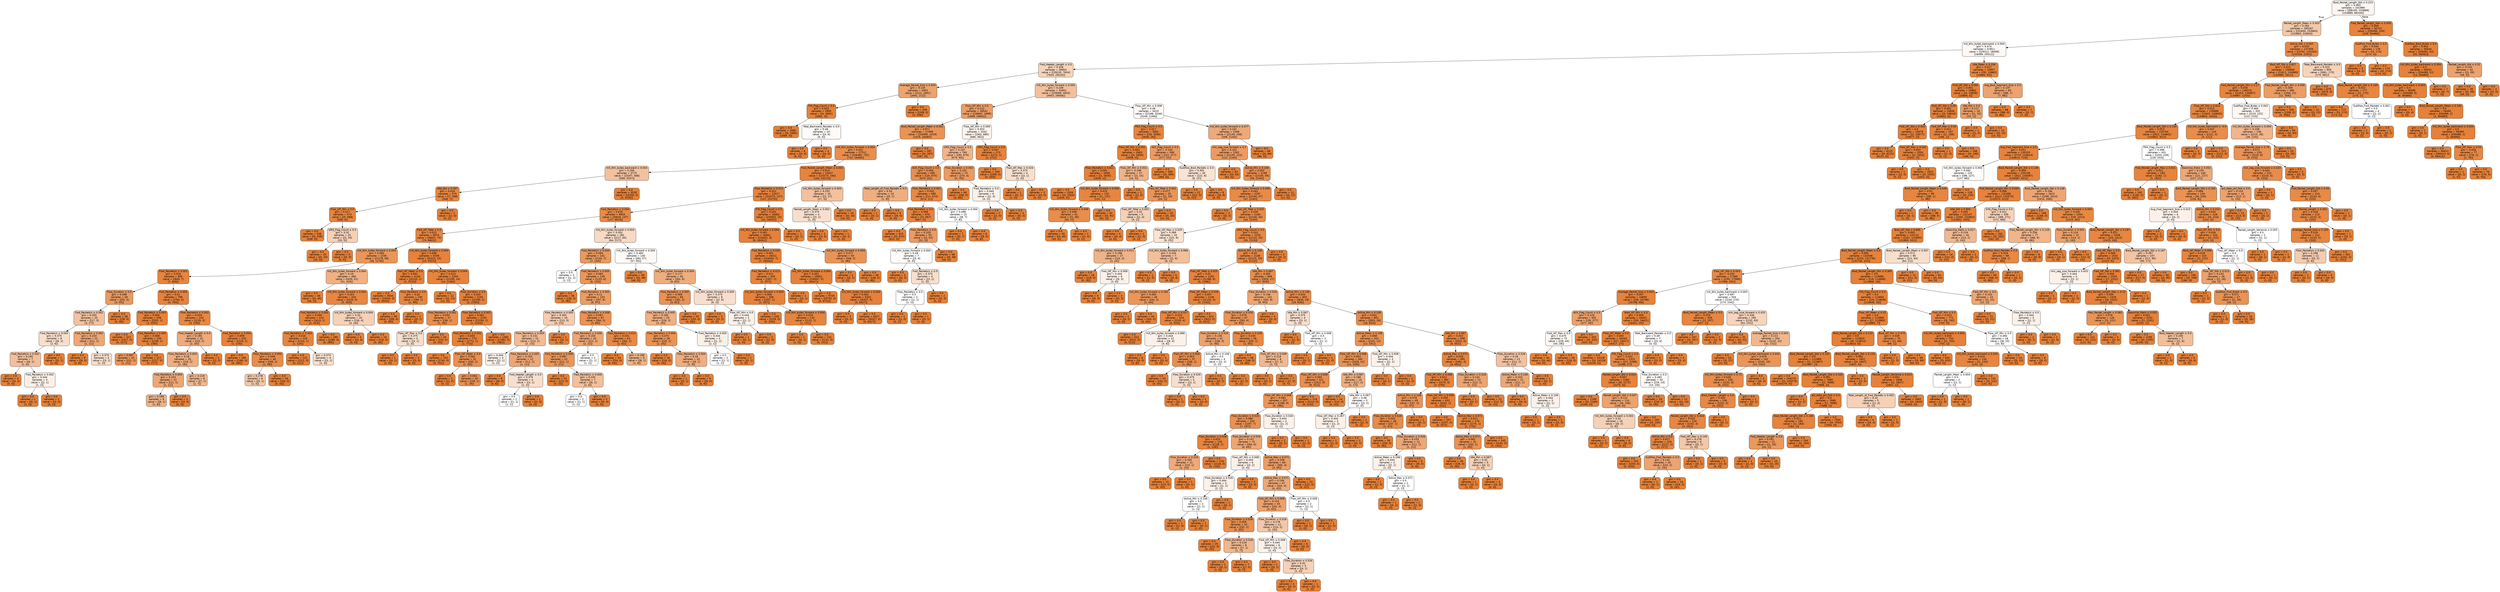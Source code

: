 digraph Tree {
node [shape=box, style="filled, rounded", color="black", fontname=helvetica] ;
edge [fontname=helvetica] ;
0 [label=<Bwd_Packet_Length_Std &le; 0.223<br/>gini = 0.463<br/>samples = 241989<br/>value = [[88100, 153889]<br/>[153889, 88100]]>, fillcolor="#e5813913"] ;
1 [label=<Packet_Length_Mean &le; 0.003<br/>gini = 0.283<br/>samples = 185267<br/>value = [[31604, 153663]<br/>[153663, 31604]]>, fillcolor="#e581396f"] ;
0 -> 1 [labeldistance=2.5, labelangle=45, headlabel="True"] ;
2 [label=<Init_Win_bytes_backward &le; 0.004<br/>gini = 0.474<br/>samples = 47811<br/>value = [[29312, 18499]<br/>[18499, 29312]]>, fillcolor="#e581390d"] ;
1 -> 2 ;
3 [label=<Fwd_Header_Length &le; 0.0<br/>gini = 0.328<br/>samples = 36854<br/>value = [[29220, 7634]<br/>[7634, 29220]]>, fillcolor="#e5813957"] ;
2 -> 3 ;
4 [label=<Average_Packet_Size &le; 0.003<br/>gini = 0.135<br/>samples = 2903<br/>value = [[212, 2691]<br/>[2691, 212]]>, fillcolor="#e58139ba"] ;
3 -> 4 ;
5 [label=<FIN_Flag_Count &le; 0.5<br/>gini = 0.003<br/>samples = 2695<br/>value = [[4, 2691]<br/>[2691, 4]]>, fillcolor="#e58139fd"] ;
4 -> 5 ;
6 [label=<gini = 0.0<br/>samples = 2685<br/>value = [[0, 2685]<br/>[2685, 0]]>, fillcolor="#e58139ff"] ;
5 -> 6 ;
7 [label=<Total_Backward_Packets &le; 0.0<br/>gini = 0.48<br/>samples = 10<br/>value = [[4, 6]<br/>[6, 4]]>, fillcolor="#e581390a"] ;
5 -> 7 ;
8 [label=<gini = 0.0<br/>samples = 6<br/>value = [[0, 6]<br/>[6, 0]]>, fillcolor="#e58139ff"] ;
7 -> 8 ;
9 [label=<gini = 0.0<br/>samples = 4<br/>value = [[4, 0]<br/>[0, 4]]>, fillcolor="#e58139ff"] ;
7 -> 9 ;
10 [label=<gini = 0.0<br/>samples = 208<br/>value = [[208, 0]<br/>[0, 208]]>, fillcolor="#e58139ff"] ;
4 -> 10 ;
11 [label=<Init_Win_bytes_forward &le; 0.005<br/>gini = 0.249<br/>samples = 33951<br/>value = [[29008, 4943]<br/>[4943, 29008]]>, fillcolor="#e5813980"] ;
3 -> 11 ;
12 [label=<Flow_IAT_Min &le; 0.0<br/>gini = 0.112<br/>samples = 28541<br/>value = [[26842, 1699]<br/>[1699, 26842]]>, fillcolor="#e58139c6"] ;
11 -> 12 ;
13 [label=<Bwd_Packet_Length_Mean &le; 0.001<br/>gini = 0.071<br/>samples = 27499<br/>value = [[26480, 1019]<br/>[1019, 26480]]>, fillcolor="#e58139db"] ;
12 -> 13 ;
14 [label=<Init_Win_bytes_forward &le; 0.004<br/>gini = 0.052<br/>samples = 27212<br/>value = [[26480, 732]<br/>[732, 26480]]>, fillcolor="#e58139e4"] ;
13 -> 14 ;
15 [label=<Init_Win_bytes_backward &le; 0.004<br/>gini = 0.256<br/>samples = 3775<br/>value = [[3207, 568]<br/>[568, 3207]]>, fillcolor="#e581397d"] ;
14 -> 15 ;
16 [label=<Idle_Std &le; 0.397<br/>gini = 0.024<br/>samples = 575<br/>value = [[7, 568]<br/>[568, 7]]>, fillcolor="#e58139f3"] ;
15 -> 16 ;
17 [label=<Flow_IAT_Min &le; 0.0<br/>gini = 0.017<br/>samples = 573<br/>value = [[5, 568]<br/>[568, 5]]>, fillcolor="#e58139f6"] ;
16 -> 17 ;
18 [label=<gini = 0.0<br/>samples = 548<br/>value = [[0, 548]<br/>[548, 0]]>, fillcolor="#e58139ff"] ;
17 -> 18 ;
19 [label=<URG_Flag_Count &le; 0.5<br/>gini = 0.32<br/>samples = 25<br/>value = [[5, 20]<br/>[20, 5]]>, fillcolor="#e581395c"] ;
17 -> 19 ;
20 [label=<gini = 0.0<br/>samples = 20<br/>value = [[0, 20]<br/>[20, 0]]>, fillcolor="#e58139ff"] ;
19 -> 20 ;
21 [label=<gini = 0.0<br/>samples = 5<br/>value = [[5, 0]<br/>[0, 5]]>, fillcolor="#e58139ff"] ;
19 -> 21 ;
22 [label=<gini = 0.0<br/>samples = 2<br/>value = [[2, 0]<br/>[0, 2]]>, fillcolor="#e58139ff"] ;
16 -> 22 ;
23 [label=<gini = 0.0<br/>samples = 3200<br/>value = [[3200, 0]<br/>[0, 3200]]>, fillcolor="#e58139ff"] ;
15 -> 23 ;
24 [label=<Fwd_Packet_Length_Mean &le; 0.001<br/>gini = 0.014<br/>samples = 23437<br/>value = [[23273, 164]<br/>[164, 23273]]>, fillcolor="#e58139f8"] ;
14 -> 24 ;
25 [label=<Flow_Packets/s &le; 0.013<br/>gini = 0.012<br/>samples = 23417<br/>value = [[23270, 147]<br/>[147, 23270]]>, fillcolor="#e58139f9"] ;
24 -> 25 ;
26 [label=<Fwd_Packets/s &le; 0.004<br/>gini = 0.039<br/>samples = 6955<br/>value = [[6818, 137]<br/>[137, 6818]]>, fillcolor="#e58139eb"] ;
25 -> 26 ;
27 [label=<Fwd_IAT_Total &le; 0.0<br/>gini = 0.022<br/>samples = 6674<br/>value = [[6601, 73]<br/>[73, 6601]]>, fillcolor="#e58139f4"] ;
26 -> 27 ;
28 [label=<Init_Win_bytes_forward &le; 0.004<br/>gini = 0.083<br/>samples = 1336<br/>value = [[1278, 58]<br/>[58, 1278]]>, fillcolor="#e58139d5"] ;
27 -> 28 ;
29 [label=<Flow_Packets/s &le; 0.002<br/>gini = 0.016<br/>samples = 856<br/>value = [[849, 7]<br/>[7, 849]]>, fillcolor="#e58139f7"] ;
28 -> 29 ;
30 [label=<Flow_Duration &le; 0.0<br/>gini = 0.098<br/>samples = 58<br/>value = [[55, 3]<br/>[3, 55]]>, fillcolor="#e58139cd"] ;
29 -> 30 ;
31 [label=<Fwd_Packets/s &le; 0.002<br/>gini = 0.255<br/>samples = 20<br/>value = [[17, 3]<br/>[3, 17]]>, fillcolor="#e581397d"] ;
30 -> 31 ;
32 [label=<Fwd_Packets/s &le; 0.002<br/>gini = 0.375<br/>samples = 8<br/>value = [[6, 2]<br/>[2, 6]]>, fillcolor="#e5813940"] ;
31 -> 32 ;
33 [label=<Fwd_Packets/s &le; 0.002<br/>gini = 0.245<br/>samples = 7<br/>value = [[6, 1]<br/>[1, 6]]>, fillcolor="#e5813982"] ;
32 -> 33 ;
34 [label=<gini = 0.0<br/>samples = 4<br/>value = [[4, 0]<br/>[0, 4]]>, fillcolor="#e58139ff"] ;
33 -> 34 ;
35 [label=<Fwd_Packets/s &le; 0.002<br/>gini = 0.444<br/>samples = 3<br/>value = [[2, 1]<br/>[1, 2]]>, fillcolor="#e581391c"] ;
33 -> 35 ;
36 [label=<gini = 0.0<br/>samples = 1<br/>value = [[0, 1]<br/>[1, 0]]>, fillcolor="#e58139ff"] ;
35 -> 36 ;
37 [label=<gini = 0.0<br/>samples = 2<br/>value = [[2, 0]<br/>[0, 2]]>, fillcolor="#e58139ff"] ;
35 -> 37 ;
38 [label=<gini = 0.0<br/>samples = 1<br/>value = [[0, 1]<br/>[1, 0]]>, fillcolor="#e58139ff"] ;
32 -> 38 ;
39 [label=<Fwd_Packets/s &le; 0.002<br/>gini = 0.153<br/>samples = 12<br/>value = [[11, 1]<br/>[1, 11]]>, fillcolor="#e58139b1"] ;
31 -> 39 ;
40 [label=<gini = 0.0<br/>samples = 8<br/>value = [[8, 0]<br/>[0, 8]]>, fillcolor="#e58139ff"] ;
39 -> 40 ;
41 [label=<gini = 0.375<br/>samples = 4<br/>value = [[3, 1]<br/>[1, 3]]>, fillcolor="#e5813940"] ;
39 -> 41 ;
42 [label=<gini = 0.0<br/>samples = 38<br/>value = [[38, 0]<br/>[0, 38]]>, fillcolor="#e58139ff"] ;
30 -> 42 ;
43 [label=<Fwd_Packets/s &le; 0.003<br/>gini = 0.01<br/>samples = 798<br/>value = [[794, 4]<br/>[4, 794]]>, fillcolor="#e58139fa"] ;
29 -> 43 ;
44 [label=<Fwd_Packets/s &le; 0.003<br/>gini = 0.004<br/>samples = 556<br/>value = [[555, 1]<br/>[1, 555]]>, fillcolor="#e58139fd"] ;
43 -> 44 ;
45 [label=<gini = 0.0<br/>samples = 317<br/>value = [[317, 0]<br/>[0, 317]]>, fillcolor="#e58139ff"] ;
44 -> 45 ;
46 [label=<Fwd_Packets/s &le; 0.003<br/>gini = 0.008<br/>samples = 239<br/>value = [[238, 1]<br/>[1, 238]]>, fillcolor="#e58139fb"] ;
44 -> 46 ;
47 [label=<gini = 0.087<br/>samples = 22<br/>value = [[21, 1]<br/>[1, 21]]>, fillcolor="#e58139d3"] ;
46 -> 47 ;
48 [label=<gini = 0.0<br/>samples = 217<br/>value = [[217, 0]<br/>[0, 217]]>, fillcolor="#e58139ff"] ;
46 -> 48 ;
49 [label=<Flow_Packets/s &le; 0.003<br/>gini = 0.024<br/>samples = 242<br/>value = [[239, 3]<br/>[3, 239]]>, fillcolor="#e58139f3"] ;
43 -> 49 ;
50 [label=<Fwd_Header_Length &le; 0.0<br/>gini = 0.165<br/>samples = 22<br/>value = [[20, 2]<br/>[2, 20]]>, fillcolor="#e58139ab"] ;
49 -> 50 ;
51 [label=<Flow_Packets/s &le; 0.003<br/>gini = 0.18<br/>samples = 20<br/>value = [[18, 2]<br/>[2, 18]]>, fillcolor="#e58139a3"] ;
50 -> 51 ;
52 [label=<Fwd_Packets/s &le; 0.003<br/>gini = 0.153<br/>samples = 12<br/>value = [[11, 1]<br/>[1, 11]]>, fillcolor="#e58139b1"] ;
51 -> 52 ;
53 [label=<gini = 0.198<br/>samples = 9<br/>value = [[8, 1]<br/>[1, 8]]>, fillcolor="#e581399a"] ;
52 -> 53 ;
54 [label=<gini = 0.0<br/>samples = 3<br/>value = [[3, 0]<br/>[0, 3]]>, fillcolor="#e58139ff"] ;
52 -> 54 ;
55 [label=<gini = 0.219<br/>samples = 8<br/>value = [[7, 1]<br/>[1, 7]]>, fillcolor="#e581398f"] ;
51 -> 55 ;
56 [label=<gini = 0.0<br/>samples = 2<br/>value = [[2, 0]<br/>[0, 2]]>, fillcolor="#e58139ff"] ;
50 -> 56 ;
57 [label=<Fwd_Packets/s &le; 0.004<br/>gini = 0.009<br/>samples = 220<br/>value = [[219, 1]<br/>[1, 219]]>, fillcolor="#e58139fa"] ;
49 -> 57 ;
58 [label=<gini = 0.0<br/>samples = 180<br/>value = [[180, 0]<br/>[0, 180]]>, fillcolor="#e58139ff"] ;
57 -> 58 ;
59 [label=<Flow_Packets/s &le; 0.004<br/>gini = 0.049<br/>samples = 40<br/>value = [[39, 1]<br/>[1, 39]]>, fillcolor="#e58139e6"] ;
57 -> 59 ;
60 [label=<gini = 0.278<br/>samples = 6<br/>value = [[5, 1]<br/>[1, 5]]>, fillcolor="#e5813971"] ;
59 -> 60 ;
61 [label=<gini = 0.0<br/>samples = 34<br/>value = [[34, 0]<br/>[0, 34]]>, fillcolor="#e58139ff"] ;
59 -> 61 ;
62 [label=<Init_Win_bytes_forward &le; 0.004<br/>gini = 0.19<br/>samples = 480<br/>value = [[429, 51]<br/>[51, 429]]>, fillcolor="#e581399e"] ;
28 -> 62 ;
63 [label=<gini = 0.0<br/>samples = 46<br/>value = [[0, 46]<br/>[46, 0]]>, fillcolor="#e58139ff"] ;
62 -> 63 ;
64 [label=<Init_Win_bytes_forward &le; 0.004<br/>gini = 0.023<br/>samples = 434<br/>value = [[429, 5]<br/>[5, 429]]>, fillcolor="#e58139f3"] ;
62 -> 64 ;
65 [label=<Fwd_Packets/s &le; 0.003<br/>gini = 0.005<br/>samples = 414<br/>value = [[413, 1]<br/>[1, 413]]>, fillcolor="#e58139fd"] ;
64 -> 65 ;
66 [label=<Fwd_Packets/s &le; 0.003<br/>gini = 0.016<br/>samples = 125<br/>value = [[124, 1]<br/>[1, 124]]>, fillcolor="#e58139f7"] ;
65 -> 66 ;
67 [label=<gini = 0.0<br/>samples = 121<br/>value = [[121, 0]<br/>[0, 121]]>, fillcolor="#e58139ff"] ;
66 -> 67 ;
68 [label=<gini = 0.375<br/>samples = 4<br/>value = [[3, 1]<br/>[1, 3]]>, fillcolor="#e5813940"] ;
66 -> 68 ;
69 [label=<gini = 0.0<br/>samples = 289<br/>value = [[289, 0]<br/>[0, 289]]>, fillcolor="#e58139ff"] ;
65 -> 69 ;
70 [label=<Init_Win_bytes_forward &le; 0.004<br/>gini = 0.32<br/>samples = 20<br/>value = [[16, 4]<br/>[4, 16]]>, fillcolor="#e581395c"] ;
64 -> 70 ;
71 [label=<gini = 0.0<br/>samples = 4<br/>value = [[0, 4]<br/>[4, 0]]>, fillcolor="#e58139ff"] ;
70 -> 71 ;
72 [label=<gini = 0.0<br/>samples = 16<br/>value = [[16, 0]<br/>[0, 16]]>, fillcolor="#e58139ff"] ;
70 -> 72 ;
73 [label=<Init_Win_bytes_forward &le; 0.004<br/>gini = 0.006<br/>samples = 5338<br/>value = [[5323, 15]<br/>[15, 5323]]>, fillcolor="#e58139fc"] ;
27 -> 73 ;
74 [label=<Fwd_IAT_Mean &le; 0.0<br/>gini = 0.001<br/>samples = 3134<br/>value = [[3133, 1]<br/>[1, 3133]]>, fillcolor="#e58139ff"] ;
73 -> 74 ;
75 [label=<gini = 0.0<br/>samples = 3034<br/>value = [[3034, 0]<br/>[0, 3034]]>, fillcolor="#e58139ff"] ;
74 -> 75 ;
76 [label=<Flow_Packets/s &le; 0.0<br/>gini = 0.02<br/>samples = 100<br/>value = [[99, 1]<br/>[1, 99]]>, fillcolor="#e58139f5"] ;
74 -> 76 ;
77 [label=<gini = 0.0<br/>samples = 99<br/>value = [[99, 0]<br/>[0, 99]]>, fillcolor="#e58139ff"] ;
76 -> 77 ;
78 [label=<gini = 0.0<br/>samples = 1<br/>value = [[0, 1]<br/>[1, 0]]>, fillcolor="#e58139ff"] ;
76 -> 78 ;
79 [label=<Init_Win_bytes_forward &le; 0.004<br/>gini = 0.013<br/>samples = 2204<br/>value = [[2190, 14]<br/>[14, 2190]]>, fillcolor="#e58139f9"] ;
73 -> 79 ;
80 [label=<gini = 0.0<br/>samples = 12<br/>value = [[0, 12]<br/>[12, 0]]>, fillcolor="#e58139ff"] ;
79 -> 80 ;
81 [label=<Flow_Duration &le; 0.0<br/>gini = 0.002<br/>samples = 2192<br/>value = [[2190, 2]<br/>[2, 2190]]>, fillcolor="#e58139fe"] ;
79 -> 81 ;
82 [label=<Flow_Packets/s &le; 0.001<br/>gini = 0.053<br/>samples = 37<br/>value = [[36, 1]<br/>[1, 36]]>, fillcolor="#e58139e4"] ;
81 -> 82 ;
83 [label=<Flow_IAT_Max &le; 0.0<br/>gini = 0.375<br/>samples = 4<br/>value = [[3, 1]<br/>[1, 3]]>, fillcolor="#e5813940"] ;
82 -> 83 ;
84 [label=<gini = 0.0<br/>samples = 1<br/>value = [[0, 1]<br/>[1, 0]]>, fillcolor="#e58139ff"] ;
83 -> 84 ;
85 [label=<gini = 0.0<br/>samples = 3<br/>value = [[3, 0]<br/>[0, 3]]>, fillcolor="#e58139ff"] ;
83 -> 85 ;
86 [label=<gini = 0.0<br/>samples = 33<br/>value = [[33, 0]<br/>[0, 33]]>, fillcolor="#e58139ff"] ;
82 -> 86 ;
87 [label=<Flow_Packets/s &le; 0.001<br/>gini = 0.001<br/>samples = 2155<br/>value = [[2154, 1]<br/>[1, 2154]]>, fillcolor="#e58139ff"] ;
81 -> 87 ;
88 [label=<Fwd_Packets/s &le; 0.001<br/>gini = 0.003<br/>samples = 773<br/>value = [[772, 1]<br/>[1, 772]]>, fillcolor="#e58139fe"] ;
87 -> 88 ;
89 [label=<gini = 0.0<br/>samples = 742<br/>value = [[742, 0]<br/>[0, 742]]>, fillcolor="#e58139ff"] ;
88 -> 89 ;
90 [label=<Flow_IAT_Mean &le; 0.0<br/>gini = 0.062<br/>samples = 31<br/>value = [[30, 1]<br/>[1, 30]]>, fillcolor="#e58139df"] ;
88 -> 90 ;
91 [label=<gini = 0.0<br/>samples = 1<br/>value = [[1, 0]<br/>[0, 1]]>, fillcolor="#e58139ff"] ;
90 -> 91 ;
92 [label=<gini = 0.064<br/>samples = 30<br/>value = [[29, 1]<br/>[1, 29]]>, fillcolor="#e58139de"] ;
90 -> 92 ;
93 [label=<gini = 0.0<br/>samples = 1382<br/>value = [[1382, 0]<br/>[0, 1382]]>, fillcolor="#e58139ff"] ;
87 -> 93 ;
94 [label=<Init_Win_bytes_forward &le; 0.004<br/>gini = 0.352<br/>samples = 281<br/>value = [[217, 64]<br/>[64, 217]]>, fillcolor="#e581394c"] ;
26 -> 94 ;
95 [label=<Fwd_Packets/s &le; 0.004<br/>gini = 0.094<br/>samples = 141<br/>value = [[134, 7]<br/>[7, 134]]>, fillcolor="#e58139cf"] ;
94 -> 95 ;
96 [label=<gini = 0.5<br/>samples = 2<br/>value = [[1, 1]<br/>[1, 1]]>, fillcolor="#e5813900"] ;
95 -> 96 ;
97 [label=<Fwd_Packets/s &le; 0.005<br/>gini = 0.083<br/>samples = 139<br/>value = [[133, 6]<br/>[6, 133]]>, fillcolor="#e58139d5"] ;
95 -> 97 ;
98 [label=<gini = 0.0<br/>samples = 36<br/>value = [[36, 0]<br/>[0, 36]]>, fillcolor="#e58139ff"] ;
97 -> 98 ;
99 [label=<Fwd_Packets/s &le; 0.005<br/>gini = 0.11<br/>samples = 103<br/>value = [[97, 6]<br/>[6, 97]]>, fillcolor="#e58139c7"] ;
97 -> 99 ;
100 [label=<Flow_Packets/s &le; 0.005<br/>gini = 0.305<br/>samples = 16<br/>value = [[13, 3]<br/>[3, 13]]>, fillcolor="#e5813964"] ;
99 -> 100 ;
101 [label=<Flow_Packets/s &le; 0.005<br/>gini = 0.231<br/>samples = 15<br/>value = [[13, 2]<br/>[2, 13]]>, fillcolor="#e5813989"] ;
100 -> 101 ;
102 [label=<gini = 0.444<br/>samples = 3<br/>value = [[2, 1]<br/>[1, 2]]>, fillcolor="#e581391c"] ;
101 -> 102 ;
103 [label=<Flow_Packets/s &le; 0.005<br/>gini = 0.153<br/>samples = 12<br/>value = [[11, 1]<br/>[1, 11]]>, fillcolor="#e58139b1"] ;
101 -> 103 ;
104 [label=<gini = 0.0<br/>samples = 8<br/>value = [[8, 0]<br/>[0, 8]]>, fillcolor="#e58139ff"] ;
103 -> 104 ;
105 [label=<Fwd_Header_Length &le; 0.0<br/>gini = 0.375<br/>samples = 4<br/>value = [[3, 1]<br/>[1, 3]]>, fillcolor="#e5813940"] ;
103 -> 105 ;
106 [label=<gini = 0.5<br/>samples = 2<br/>value = [[1, 1]<br/>[1, 1]]>, fillcolor="#e5813900"] ;
105 -> 106 ;
107 [label=<gini = 0.0<br/>samples = 2<br/>value = [[2, 0]<br/>[0, 2]]>, fillcolor="#e58139ff"] ;
105 -> 107 ;
108 [label=<gini = 0.0<br/>samples = 1<br/>value = [[0, 1]<br/>[1, 0]]>, fillcolor="#e58139ff"] ;
100 -> 108 ;
109 [label=<Flow_Packets/s &le; 0.006<br/>gini = 0.067<br/>samples = 87<br/>value = [[84, 3]<br/>[3, 84]]>, fillcolor="#e58139dd"] ;
99 -> 109 ;
110 [label=<Fwd_Packets/s &le; 0.006<br/>gini = 0.153<br/>samples = 24<br/>value = [[22, 2]<br/>[2, 22]]>, fillcolor="#e58139b1"] ;
109 -> 110 ;
111 [label=<Fwd_Packets/s &le; 0.006<br/>gini = 0.087<br/>samples = 22<br/>value = [[21, 1]<br/>[1, 21]]>, fillcolor="#e58139d3"] ;
110 -> 111 ;
112 [label=<gini = 0.0<br/>samples = 15<br/>value = [[15, 0]<br/>[0, 15]]>, fillcolor="#e58139ff"] ;
111 -> 112 ;
113 [label=<Fwd_Packets/s &le; 0.006<br/>gini = 0.245<br/>samples = 7<br/>value = [[6, 1]<br/>[1, 6]]>, fillcolor="#e5813982"] ;
111 -> 113 ;
114 [label=<gini = 0.5<br/>samples = 2<br/>value = [[1, 1]<br/>[1, 1]]>, fillcolor="#e5813900"] ;
113 -> 114 ;
115 [label=<gini = 0.0<br/>samples = 5<br/>value = [[5, 0]<br/>[0, 5]]>, fillcolor="#e58139ff"] ;
113 -> 115 ;
116 [label=<gini = 0.5<br/>samples = 2<br/>value = [[1, 1]<br/>[1, 1]]>, fillcolor="#e5813900"] ;
110 -> 116 ;
117 [label=<Fwd_Packets/s &le; 0.013<br/>gini = 0.031<br/>samples = 63<br/>value = [[62, 1]<br/>[1, 62]]>, fillcolor="#e58139ef"] ;
109 -> 117 ;
118 [label=<gini = 0.0<br/>samples = 54<br/>value = [[54, 0]<br/>[0, 54]]>, fillcolor="#e58139ff"] ;
117 -> 118 ;
119 [label=<gini = 0.198<br/>samples = 9<br/>value = [[8, 1]<br/>[1, 8]]>, fillcolor="#e581399a"] ;
117 -> 119 ;
120 [label=<Init_Win_bytes_forward &le; 0.004<br/>gini = 0.483<br/>samples = 140<br/>value = [[83, 57]<br/>[57, 83]]>, fillcolor="#e5813909"] ;
94 -> 120 ;
121 [label=<gini = 0.0<br/>samples = 48<br/>value = [[0, 48]<br/>[48, 0]]>, fillcolor="#e58139ff"] ;
120 -> 121 ;
122 [label=<Init_Win_bytes_forward &le; 0.004<br/>gini = 0.177<br/>samples = 92<br/>value = [[83, 9]<br/>[9, 83]]>, fillcolor="#e58139a5"] ;
120 -> 122 ;
123 [label=<Flow_Packets/s &le; 0.005<br/>gini = 0.069<br/>samples = 84<br/>value = [[81, 3]<br/>[3, 81]]>, fillcolor="#e58139dc"] ;
122 -> 123 ;
124 [label=<Fwd_Packets/s &le; 0.005<br/>gini = 0.185<br/>samples = 29<br/>value = [[26, 3]<br/>[3, 26]]>, fillcolor="#e58139a0"] ;
123 -> 124 ;
125 [label=<Flow_Packets/s &le; 0.004<br/>gini = 0.074<br/>samples = 26<br/>value = [[25, 1]<br/>[1, 25]]>, fillcolor="#e58139d9"] ;
124 -> 125 ;
126 [label=<gini = 0.0<br/>samples = 16<br/>value = [[16, 0]<br/>[0, 16]]>, fillcolor="#e58139ff"] ;
125 -> 126 ;
127 [label=<Flow_Packets/s &le; 0.004<br/>gini = 0.18<br/>samples = 10<br/>value = [[9, 1]<br/>[1, 9]]>, fillcolor="#e58139a3"] ;
125 -> 127 ;
128 [label=<gini = 0.0<br/>samples = 1<br/>value = [[0, 1]<br/>[1, 0]]>, fillcolor="#e58139ff"] ;
127 -> 128 ;
129 [label=<gini = 0.0<br/>samples = 9<br/>value = [[9, 0]<br/>[0, 9]]>, fillcolor="#e58139ff"] ;
127 -> 129 ;
130 [label=<Fwd_Packets/s &le; 0.005<br/>gini = 0.444<br/>samples = 3<br/>value = [[1, 2]<br/>[2, 1]]>, fillcolor="#e581391c"] ;
124 -> 130 ;
131 [label=<gini = 0.5<br/>samples = 2<br/>value = [[1, 1]<br/>[1, 1]]>, fillcolor="#e5813900"] ;
130 -> 131 ;
132 [label=<gini = 0.0<br/>samples = 1<br/>value = [[0, 1]<br/>[1, 0]]>, fillcolor="#e58139ff"] ;
130 -> 132 ;
133 [label=<gini = 0.0<br/>samples = 55<br/>value = [[55, 0]<br/>[0, 55]]>, fillcolor="#e58139ff"] ;
123 -> 133 ;
134 [label=<Init_Win_bytes_forward &le; 0.005<br/>gini = 0.375<br/>samples = 8<br/>value = [[2, 6]<br/>[6, 2]]>, fillcolor="#e5813940"] ;
122 -> 134 ;
135 [label=<gini = 0.0<br/>samples = 5<br/>value = [[0, 5]<br/>[5, 0]]>, fillcolor="#e58139ff"] ;
134 -> 135 ;
136 [label=<Flow_IAT_Min &le; 0.0<br/>gini = 0.444<br/>samples = 3<br/>value = [[2, 1]<br/>[1, 2]]>, fillcolor="#e581391c"] ;
134 -> 136 ;
137 [label=<gini = 0.0<br/>samples = 1<br/>value = [[0, 1]<br/>[1, 0]]>, fillcolor="#e58139ff"] ;
136 -> 137 ;
138 [label=<gini = 0.0<br/>samples = 2<br/>value = [[2, 0]<br/>[0, 2]]>, fillcolor="#e58139ff"] ;
136 -> 138 ;
139 [label=<FIN_Flag_Count &le; 0.5<br/>gini = 0.001<br/>samples = 16462<br/>value = [[16452, 10]<br/>[10, 16452]]>, fillcolor="#e58139fe"] ;
25 -> 139 ;
140 [label=<Init_Win_bytes_forward &le; 0.004<br/>gini = 0.001<br/>samples = 16461<br/>value = [[16452, 9]<br/>[9, 16452]]>, fillcolor="#e58139fe"] ;
139 -> 140 ;
141 [label=<Fwd_Packets/s &le; 0.025<br/>gini = 0.001<br/>samples = 16411<br/>value = [[16404, 7]<br/>[7, 16404]]>, fillcolor="#e58139ff"] ;
140 -> 141 ;
142 [label=<Fwd_Packets/s &le; 0.023<br/>gini = 0.011<br/>samples = 359<br/>value = [[357, 2]<br/>[2, 357]]>, fillcolor="#e58139f9"] ;
141 -> 142 ;
143 [label=<Init_Win_bytes_forward &le; 0.004<br/>gini = 0.006<br/>samples = 358<br/>value = [[357, 1]<br/>[1, 357]]>, fillcolor="#e58139fc"] ;
142 -> 143 ;
144 [label=<gini = 0.0<br/>samples = 226<br/>value = [[226, 0]<br/>[0, 226]]>, fillcolor="#e58139ff"] ;
143 -> 144 ;
145 [label=<Init_Win_bytes_forward &le; 0.004<br/>gini = 0.015<br/>samples = 132<br/>value = [[131, 1]<br/>[1, 131]]>, fillcolor="#e58139f7"] ;
143 -> 145 ;
146 [label=<gini = 0.0<br/>samples = 1<br/>value = [[0, 1]<br/>[1, 0]]>, fillcolor="#e58139ff"] ;
145 -> 146 ;
147 [label=<gini = 0.0<br/>samples = 131<br/>value = [[131, 0]<br/>[0, 131]]>, fillcolor="#e58139ff"] ;
145 -> 147 ;
148 [label=<gini = 0.0<br/>samples = 1<br/>value = [[0, 1]<br/>[1, 0]]>, fillcolor="#e58139ff"] ;
142 -> 148 ;
149 [label=<Init_Win_bytes_forward &le; 0.004<br/>gini = 0.001<br/>samples = 16052<br/>value = [[16047, 5]<br/>[5, 16047]]>, fillcolor="#e58139ff"] ;
141 -> 149 ;
150 [label=<gini = 0.0<br/>samples = 9720<br/>value = [[9720, 0]<br/>[0, 9720]]>, fillcolor="#e58139ff"] ;
149 -> 150 ;
151 [label=<Init_Win_bytes_forward &le; 0.004<br/>gini = 0.002<br/>samples = 6332<br/>value = [[6327, 5]<br/>[5, 6327]]>, fillcolor="#e58139fe"] ;
149 -> 151 ;
152 [label=<gini = 0.0<br/>samples = 5<br/>value = [[0, 5]<br/>[5, 0]]>, fillcolor="#e58139ff"] ;
151 -> 152 ;
153 [label=<gini = 0.0<br/>samples = 6327<br/>value = [[6327, 0]<br/>[0, 6327]]>, fillcolor="#e58139ff"] ;
151 -> 153 ;
154 [label=<Init_Win_bytes_forward &le; 0.004<br/>gini = 0.077<br/>samples = 50<br/>value = [[48, 2]<br/>[2, 48]]>, fillcolor="#e58139d8"] ;
140 -> 154 ;
155 [label=<gini = 0.0<br/>samples = 2<br/>value = [[0, 2]<br/>[2, 0]]>, fillcolor="#e58139ff"] ;
154 -> 155 ;
156 [label=<gini = 0.0<br/>samples = 48<br/>value = [[48, 0]<br/>[0, 48]]>, fillcolor="#e58139ff"] ;
154 -> 156 ;
157 [label=<gini = 0.0<br/>samples = 1<br/>value = [[0, 1]<br/>[1, 0]]>, fillcolor="#e58139ff"] ;
139 -> 157 ;
158 [label=<Init_Win_bytes_forward &le; 0.004<br/>gini = 0.255<br/>samples = 20<br/>value = [[3, 17]<br/>[17, 3]]>, fillcolor="#e581397d"] ;
24 -> 158 ;
159 [label=<Packet_Length_Mean &le; 0.002<br/>gini = 0.375<br/>samples = 4<br/>value = [[3, 1]<br/>[1, 3]]>, fillcolor="#e5813940"] ;
158 -> 159 ;
160 [label=<gini = 0.0<br/>samples = 3<br/>value = [[3, 0]<br/>[0, 3]]>, fillcolor="#e58139ff"] ;
159 -> 160 ;
161 [label=<gini = 0.0<br/>samples = 1<br/>value = [[0, 1]<br/>[1, 0]]>, fillcolor="#e58139ff"] ;
159 -> 161 ;
162 [label=<gini = 0.0<br/>samples = 16<br/>value = [[0, 16]<br/>[16, 0]]>, fillcolor="#e58139ff"] ;
158 -> 162 ;
163 [label=<gini = 0.0<br/>samples = 287<br/>value = [[0, 287]<br/>[287, 0]]>, fillcolor="#e58139ff"] ;
13 -> 163 ;
164 [label=<Flow_IAT_Min &le; 0.009<br/>gini = 0.453<br/>samples = 1042<br/>value = [[362, 680]<br/>[680, 362]]>, fillcolor="#e5813918"] ;
12 -> 164 ;
165 [label=<URG_Flag_Count &le; 0.5<br/>gini = 0.207<br/>samples = 769<br/>value = [[90, 679]<br/>[679, 90]]>, fillcolor="#e5813996"] ;
164 -> 165 ;
166 [label=<ACK_Flag_Count &le; 0.5<br/>gini = 0.056<br/>samples = 695<br/>value = [[20, 675]<br/>[675, 20]]>, fillcolor="#e58139e2"] ;
165 -> 166 ;
167 [label=<Total_Length_of_Fwd_Packets &le; 0.0<br/>gini = 0.18<br/>samples = 10<br/>value = [[9, 1]<br/>[1, 9]]>, fillcolor="#e58139a3"] ;
166 -> 167 ;
168 [label=<gini = 0.0<br/>samples = 1<br/>value = [[0, 1]<br/>[1, 0]]>, fillcolor="#e58139ff"] ;
167 -> 168 ;
169 [label=<gini = 0.0<br/>samples = 9<br/>value = [[9, 0]<br/>[0, 9]]>, fillcolor="#e58139ff"] ;
167 -> 169 ;
170 [label=<Flow_Packets/s &le; 0.001<br/>gini = 0.032<br/>samples = 685<br/>value = [[11, 674]<br/>[674, 11]]>, fillcolor="#e58139ef"] ;
166 -> 170 ;
171 [label=<Fwd_Packets/s &le; 0.0<br/>gini = 0.009<br/>samples = 670<br/>value = [[3, 667]<br/>[667, 3]]>, fillcolor="#e58139fa"] ;
170 -> 171 ;
172 [label=<gini = 0.0<br/>samples = 615<br/>value = [[0, 615]<br/>[615, 0]]>, fillcolor="#e58139ff"] ;
171 -> 172 ;
173 [label=<Flow_Packets/s &le; 0.0<br/>gini = 0.103<br/>samples = 55<br/>value = [[3, 52]<br/>[52, 3]]>, fillcolor="#e58139ca"] ;
171 -> 173 ;
174 [label=<Init_Win_bytes_forward &le; 0.004<br/>gini = 0.49<br/>samples = 7<br/>value = [[3, 4]<br/>[4, 3]]>, fillcolor="#e5813905"] ;
173 -> 174 ;
175 [label=<gini = 0.0<br/>samples = 3<br/>value = [[0, 3]<br/>[3, 0]]>, fillcolor="#e58139ff"] ;
174 -> 175 ;
176 [label=<Fwd_Packets/s &le; 0.0<br/>gini = 0.375<br/>samples = 4<br/>value = [[3, 1]<br/>[1, 3]]>, fillcolor="#e5813940"] ;
174 -> 176 ;
177 [label=<Flow_Packets/s &le; 0.0<br/>gini = 0.5<br/>samples = 2<br/>value = [[1, 1]<br/>[1, 1]]>, fillcolor="#e5813900"] ;
176 -> 177 ;
178 [label=<gini = 0.0<br/>samples = 1<br/>value = [[1, 0]<br/>[0, 1]]>, fillcolor="#e58139ff"] ;
177 -> 178 ;
179 [label=<gini = 0.0<br/>samples = 1<br/>value = [[0, 1]<br/>[1, 0]]>, fillcolor="#e58139ff"] ;
177 -> 179 ;
180 [label=<gini = 0.0<br/>samples = 2<br/>value = [[2, 0]<br/>[0, 2]]>, fillcolor="#e58139ff"] ;
176 -> 180 ;
181 [label=<gini = 0.0<br/>samples = 48<br/>value = [[0, 48]<br/>[48, 0]]>, fillcolor="#e58139ff"] ;
173 -> 181 ;
182 [label=<Init_Win_bytes_forward &le; 0.004<br/>gini = 0.498<br/>samples = 15<br/>value = [[8, 7]<br/>[7, 8]]>, fillcolor="#e5813901"] ;
170 -> 182 ;
183 [label=<gini = 0.0<br/>samples = 7<br/>value = [[0, 7]<br/>[7, 0]]>, fillcolor="#e58139ff"] ;
182 -> 183 ;
184 [label=<gini = 0.0<br/>samples = 8<br/>value = [[8, 0]<br/>[0, 8]]>, fillcolor="#e58139ff"] ;
182 -> 184 ;
185 [label=<Flow_Duration &le; 0.002<br/>gini = 0.102<br/>samples = 74<br/>value = [[70, 4]<br/>[4, 70]]>, fillcolor="#e58139cb"] ;
165 -> 185 ;
186 [label=<gini = 0.0<br/>samples = 68<br/>value = [[68, 0]<br/>[0, 68]]>, fillcolor="#e58139ff"] ;
185 -> 186 ;
187 [label=<Fwd_Packets/s &le; 0.0<br/>gini = 0.444<br/>samples = 6<br/>value = [[2, 4]<br/>[4, 2]]>, fillcolor="#e581391c"] ;
185 -> 187 ;
188 [label=<gini = 0.0<br/>samples = 2<br/>value = [[2, 0]<br/>[0, 2]]>, fillcolor="#e58139ff"] ;
187 -> 188 ;
189 [label=<gini = 0.0<br/>samples = 4<br/>value = [[0, 4]<br/>[4, 0]]>, fillcolor="#e58139ff"] ;
187 -> 189 ;
190 [label=<URG_Flag_Count &le; 0.5<br/>gini = 0.007<br/>samples = 273<br/>value = [[272, 1]<br/>[1, 272]]>, fillcolor="#e58139fb"] ;
164 -> 190 ;
191 [label=<gini = 0.0<br/>samples = 269<br/>value = [[269, 0]<br/>[0, 269]]>, fillcolor="#e58139ff"] ;
190 -> 191 ;
192 [label=<Fwd_IAT_Max &le; 0.026<br/>gini = 0.375<br/>samples = 4<br/>value = [[3, 1]<br/>[1, 3]]>, fillcolor="#e5813940"] ;
190 -> 192 ;
193 [label=<gini = 0.0<br/>samples = 1<br/>value = [[0, 1]<br/>[1, 0]]>, fillcolor="#e58139ff"] ;
192 -> 193 ;
194 [label=<gini = 0.0<br/>samples = 3<br/>value = [[3, 0]<br/>[0, 3]]>, fillcolor="#e58139ff"] ;
192 -> 194 ;
195 [label=<Flow_IAT_Min &le; 0.008<br/>gini = 0.48<br/>samples = 5410<br/>value = [[2166, 3244]<br/>[3244, 2166]]>, fillcolor="#e581390a"] ;
11 -> 195 ;
196 [label=<PSH_Flag_Count &le; 0.5<br/>gini = 0.017<br/>samples = 3062<br/>value = [[26, 3036]<br/>[3036, 26]]>, fillcolor="#e58139f6"] ;
195 -> 196 ;
197 [label=<Flow_IAT_Min &le; 0.001<br/>gini = 0.003<br/>samples = 2663<br/>value = [[4, 2659]<br/>[2659, 4]]>, fillcolor="#e58139fd"] ;
196 -> 197 ;
198 [label=<Flow_Packets/s &le; 0.611<br/>gini = 0.001<br/>samples = 2636<br/>value = [[1, 2635]<br/>[2635, 1]]>, fillcolor="#e58139ff"] ;
197 -> 198 ;
199 [label=<gini = 0.0<br/>samples = 2504<br/>value = [[0, 2504]<br/>[2504, 0]]>, fillcolor="#e58139ff"] ;
198 -> 199 ;
200 [label=<Init_Win_bytes_forward &le; 0.006<br/>gini = 0.015<br/>samples = 132<br/>value = [[1, 131]<br/>[131, 1]]>, fillcolor="#e58139f7"] ;
198 -> 200 ;
201 [label=<Init_Win_bytes_forward &le; 0.006<br/>gini = 0.048<br/>samples = 41<br/>value = [[1, 40]<br/>[40, 1]]>, fillcolor="#e58139e7"] ;
200 -> 201 ;
202 [label=<gini = 0.0<br/>samples = 40<br/>value = [[0, 40]<br/>[40, 0]]>, fillcolor="#e58139ff"] ;
201 -> 202 ;
203 [label=<gini = 0.0<br/>samples = 1<br/>value = [[1, 0]<br/>[0, 1]]>, fillcolor="#e58139ff"] ;
201 -> 203 ;
204 [label=<gini = 0.0<br/>samples = 91<br/>value = [[0, 91]<br/>[91, 0]]>, fillcolor="#e58139ff"] ;
200 -> 204 ;
205 [label=<Flow_IAT_Min &le; 0.001<br/>gini = 0.198<br/>samples = 27<br/>value = [[3, 24]<br/>[24, 3]]>, fillcolor="#e581399a"] ;
197 -> 205 ;
206 [label=<gini = 0.0<br/>samples = 2<br/>value = [[2, 0]<br/>[0, 2]]>, fillcolor="#e58139ff"] ;
205 -> 206 ;
207 [label=<Fwd_IAT_Total &le; 0.002<br/>gini = 0.077<br/>samples = 25<br/>value = [[1, 24]<br/>[24, 1]]>, fillcolor="#e58139d8"] ;
205 -> 207 ;
208 [label=<Fwd_IAT_Total &le; 0.002<br/>gini = 0.32<br/>samples = 5<br/>value = [[1, 4]<br/>[4, 1]]>, fillcolor="#e581395c"] ;
207 -> 208 ;
209 [label=<gini = 0.0<br/>samples = 4<br/>value = [[0, 4]<br/>[4, 0]]>, fillcolor="#e58139ff"] ;
208 -> 209 ;
210 [label=<gini = 0.0<br/>samples = 1<br/>value = [[1, 0]<br/>[0, 1]]>, fillcolor="#e58139ff"] ;
208 -> 210 ;
211 [label=<gini = 0.0<br/>samples = 20<br/>value = [[0, 20]<br/>[20, 0]]>, fillcolor="#e58139ff"] ;
207 -> 211 ;
212 [label=<ACK_Flag_Count &le; 0.5<br/>gini = 0.104<br/>samples = 399<br/>value = [[22, 377]<br/>[377, 22]]>, fillcolor="#e58139ca"] ;
196 -> 212 ;
213 [label=<gini = 0.0<br/>samples = 369<br/>value = [[0, 369]<br/>[369, 0]]>, fillcolor="#e58139ff"] ;
212 -> 213 ;
214 [label=<Subflow_Bwd_Packets &le; 0.0<br/>gini = 0.391<br/>samples = 30<br/>value = [[22, 8]<br/>[8, 22]]>, fillcolor="#e5813938"] ;
212 -> 214 ;
215 [label=<gini = 0.0<br/>samples = 22<br/>value = [[22, 0]<br/>[0, 22]]>, fillcolor="#e58139ff"] ;
214 -> 215 ;
216 [label=<gini = 0.0<br/>samples = 8<br/>value = [[0, 8]<br/>[8, 0]]>, fillcolor="#e58139ff"] ;
214 -> 216 ;
217 [label=<Init_Win_bytes_forward &le; 0.477<br/>gini = 0.161<br/>samples = 2348<br/>value = [[2140, 208]<br/>[208, 2140]]>, fillcolor="#e58139ad"] ;
195 -> 217 ;
218 [label=<min_seg_size_forward &le; 0.5<br/>gini = 0.102<br/>samples = 2262<br/>value = [[2140, 122]<br/>[122, 2140]]>, fillcolor="#e58139cb"] ;
217 -> 218 ;
219 [label=<gini = 0.0<br/>samples = 63<br/>value = [[0, 63]<br/>[63, 0]]>, fillcolor="#e58139ff"] ;
218 -> 219 ;
220 [label=<Active_Min &le; 0.106<br/>gini = 0.052<br/>samples = 2199<br/>value = [[2140, 59]<br/>[59, 2140]]>, fillcolor="#e58139e4"] ;
218 -> 220 ;
221 [label=<Init_Win_bytes_forward &le; 0.006<br/>gini = 0.042<br/>samples = 2187<br/>value = [[2140, 47]<br/>[47, 2140]]>, fillcolor="#e58139ea"] ;
220 -> 221 ;
222 [label=<gini = 0.0<br/>samples = 3<br/>value = [[0, 3]<br/>[3, 0]]>, fillcolor="#e58139ff"] ;
221 -> 222 ;
223 [label=<Fwd_IAT_Total &le; 0.025<br/>gini = 0.039<br/>samples = 2184<br/>value = [[2140, 44]<br/>[44, 2140]]>, fillcolor="#e58139eb"] ;
221 -> 223 ;
224 [label=<Flow_IAT_Max &le; 0.025<br/>gini = 0.389<br/>samples = 34<br/>value = [[25, 9]<br/>[9, 25]]>, fillcolor="#e5813938"] ;
223 -> 224 ;
225 [label=<Init_Win_bytes_forward &le; 0.011<br/>gini = 0.198<br/>samples = 27<br/>value = [[24, 3]<br/>[3, 24]]>, fillcolor="#e581399a"] ;
224 -> 225 ;
226 [label=<gini = 0.0<br/>samples = 18<br/>value = [[18, 0]<br/>[0, 18]]>, fillcolor="#e58139ff"] ;
225 -> 226 ;
227 [label=<Fwd_IAT_Min &le; 0.008<br/>gini = 0.444<br/>samples = 9<br/>value = [[6, 3]<br/>[3, 6]]>, fillcolor="#e581391c"] ;
225 -> 227 ;
228 [label=<gini = 0.0<br/>samples = 6<br/>value = [[6, 0]<br/>[0, 6]]>, fillcolor="#e58139ff"] ;
227 -> 228 ;
229 [label=<gini = 0.0<br/>samples = 3<br/>value = [[0, 3]<br/>[3, 0]]>, fillcolor="#e58139ff"] ;
227 -> 229 ;
230 [label=<Init_Win_bytes_forward &le; 0.066<br/>gini = 0.245<br/>samples = 7<br/>value = [[1, 6]<br/>[6, 1]]>, fillcolor="#e5813982"] ;
224 -> 230 ;
231 [label=<gini = 0.0<br/>samples = 1<br/>value = [[1, 0]<br/>[0, 1]]>, fillcolor="#e58139ff"] ;
230 -> 231 ;
232 [label=<gini = 0.0<br/>samples = 6<br/>value = [[0, 6]<br/>[6, 0]]>, fillcolor="#e58139ff"] ;
230 -> 232 ;
233 [label=<URG_Flag_Count &le; 0.5<br/>gini = 0.032<br/>samples = 2150<br/>value = [[2115, 35]<br/>[35, 2115]]>, fillcolor="#e58139ef"] ;
223 -> 233 ;
234 [label=<Active_Min &le; 0.106<br/>gini = 0.03<br/>samples = 2148<br/>value = [[2115, 33]<br/>[33, 2115]]>, fillcolor="#e58139f0"] ;
233 -> 234 ;
235 [label=<Fwd_IAT_Total &le; 0.025<br/>gini = 0.01<br/>samples = 1192<br/>value = [[1186, 6]<br/>[6, 1186]]>, fillcolor="#e58139fa"] ;
234 -> 235 ;
236 [label=<Init_Win_bytes_forward &le; 0.285<br/>gini = 0.083<br/>samples = 46<br/>value = [[44, 2]<br/>[2, 44]]>, fillcolor="#e58139d5"] ;
235 -> 236 ;
237 [label=<gini = 0.0<br/>samples = 2<br/>value = [[0, 2]<br/>[2, 0]]>, fillcolor="#e58139ff"] ;
236 -> 237 ;
238 [label=<gini = 0.0<br/>samples = 44<br/>value = [[44, 0]<br/>[0, 44]]>, fillcolor="#e58139ff"] ;
236 -> 238 ;
239 [label=<Flow_IAT_Mean &le; 0.026<br/>gini = 0.007<br/>samples = 1146<br/>value = [[1142, 4]<br/>[4, 1142]]>, fillcolor="#e58139fb"] ;
235 -> 239 ;
240 [label=<Flow_IAT_Min &le; 0.017<br/>gini = 0.015<br/>samples = 524<br/>value = [[520, 4]<br/>[4, 520]]>, fillcolor="#e58139f7"] ;
239 -> 240 ;
241 [label=<gini = 0.0<br/>samples = 512<br/>value = [[512, 0]<br/>[0, 512]]>, fillcolor="#e58139ff"] ;
240 -> 241 ;
242 [label=<Init_Win_bytes_forward &le; 0.066<br/>gini = 0.444<br/>samples = 12<br/>value = [[8, 4]<br/>[4, 8]]>, fillcolor="#e581391c"] ;
240 -> 242 ;
243 [label=<gini = 0.0<br/>samples = 8<br/>value = [[8, 0]<br/>[0, 8]]>, fillcolor="#e58139ff"] ;
242 -> 243 ;
244 [label=<gini = 0.0<br/>samples = 4<br/>value = [[0, 4]<br/>[4, 0]]>, fillcolor="#e58139ff"] ;
242 -> 244 ;
245 [label=<gini = 0.0<br/>samples = 622<br/>value = [[622, 0]<br/>[0, 622]]>, fillcolor="#e58139ff"] ;
239 -> 245 ;
246 [label=<Idle_Min &le; 0.067<br/>gini = 0.055<br/>samples = 956<br/>value = [[929, 27]<br/>[27, 929]]>, fillcolor="#e58139e3"] ;
234 -> 246 ;
247 [label=<Flow_Duration &le; 0.526<br/>gini = 0.146<br/>samples = 101<br/>value = [[93, 8]<br/>[8, 93]]>, fillcolor="#e58139b5"] ;
246 -> 247 ;
248 [label=<Flow_Duration &le; 0.526<br/>gini = 0.079<br/>samples = 97<br/>value = [[93, 4]<br/>[4, 93]]>, fillcolor="#e58139d7"] ;
247 -> 248 ;
249 [label=<Flow_Duration &le; 0.526<br/>gini = 0.136<br/>samples = 41<br/>value = [[38, 3]<br/>[3, 38]]>, fillcolor="#e58139ba"] ;
248 -> 249 ;
250 [label=<Fwd_IAT_Min &le; 0.008<br/>gini = 0.053<br/>samples = 37<br/>value = [[36, 1]<br/>[1, 36]]>, fillcolor="#e58139e4"] ;
249 -> 250 ;
251 [label=<gini = 0.0<br/>samples = 33<br/>value = [[33, 0]<br/>[0, 33]]>, fillcolor="#e58139ff"] ;
250 -> 251 ;
252 [label=<Flow_Duration &le; 0.526<br/>gini = 0.375<br/>samples = 4<br/>value = [[3, 1]<br/>[1, 3]]>, fillcolor="#e5813940"] ;
250 -> 252 ;
253 [label=<gini = 0.0<br/>samples = 1<br/>value = [[0, 1]<br/>[1, 0]]>, fillcolor="#e58139ff"] ;
252 -> 253 ;
254 [label=<gini = 0.0<br/>samples = 3<br/>value = [[3, 0]<br/>[0, 3]]>, fillcolor="#e58139ff"] ;
252 -> 254 ;
255 [label=<Active_Min &le; 0.106<br/>gini = 0.5<br/>samples = 4<br/>value = [[2, 2]<br/>[2, 2]]>, fillcolor="#e5813900"] ;
249 -> 255 ;
256 [label=<gini = 0.0<br/>samples = 2<br/>value = [[0, 2]<br/>[2, 0]]>, fillcolor="#e58139ff"] ;
255 -> 256 ;
257 [label=<gini = 0.0<br/>samples = 2<br/>value = [[2, 0]<br/>[0, 2]]>, fillcolor="#e58139ff"] ;
255 -> 257 ;
258 [label=<Flow_Duration &le; 0.526<br/>gini = 0.035<br/>samples = 56<br/>value = [[55, 1]<br/>[1, 55]]>, fillcolor="#e58139ed"] ;
248 -> 258 ;
259 [label=<gini = 0.0<br/>samples = 48<br/>value = [[48, 0]<br/>[0, 48]]>, fillcolor="#e58139ff"] ;
258 -> 259 ;
260 [label=<Fwd_IAT_Min &le; 0.008<br/>gini = 0.219<br/>samples = 8<br/>value = [[7, 1]<br/>[1, 7]]>, fillcolor="#e581398f"] ;
258 -> 260 ;
261 [label=<gini = 0.0<br/>samples = 1<br/>value = [[0, 1]<br/>[1, 0]]>, fillcolor="#e58139ff"] ;
260 -> 261 ;
262 [label=<gini = 0.0<br/>samples = 7<br/>value = [[7, 0]<br/>[0, 7]]>, fillcolor="#e58139ff"] ;
260 -> 262 ;
263 [label=<gini = 0.0<br/>samples = 4<br/>value = [[0, 4]<br/>[4, 0]]>, fillcolor="#e58139ff"] ;
247 -> 263 ;
264 [label=<Active_Min &le; 0.106<br/>gini = 0.043<br/>samples = 855<br/>value = [[836, 19]<br/>[19, 836]]>, fillcolor="#e58139e9"] ;
246 -> 264 ;
265 [label=<Idle_Min &le; 0.067<br/>gini = 0.375<br/>samples = 4<br/>value = [[3, 1]<br/>[1, 3]]>, fillcolor="#e5813940"] ;
264 -> 265 ;
266 [label=<gini = 0.0<br/>samples = 2<br/>value = [[2, 0]<br/>[0, 2]]>, fillcolor="#e58139ff"] ;
265 -> 266 ;
267 [label=<Fwd_IAT_Min &le; 0.008<br/>gini = 0.5<br/>samples = 2<br/>value = [[1, 1]<br/>[1, 1]]>, fillcolor="#e5813900"] ;
265 -> 267 ;
268 [label=<gini = 0.0<br/>samples = 1<br/>value = [[0, 1]<br/>[1, 0]]>, fillcolor="#e58139ff"] ;
267 -> 268 ;
269 [label=<gini = 0.0<br/>samples = 1<br/>value = [[1, 0]<br/>[0, 1]]>, fillcolor="#e58139ff"] ;
267 -> 269 ;
270 [label=<Active_Min &le; 0.106<br/>gini = 0.041<br/>samples = 851<br/>value = [[833, 18]<br/>[18, 833]]>, fillcolor="#e58139ea"] ;
264 -> 270 ;
271 [label=<Active_Mean &le; 0.106<br/>gini = 0.068<br/>samples = 343<br/>value = [[331, 12]<br/>[12, 331]]>, fillcolor="#e58139dd"] ;
270 -> 271 ;
272 [label=<Flow_IAT_Min &le; 0.008<br/>gini = 0.063<br/>samples = 340<br/>value = [[329, 11]<br/>[11, 329]]>, fillcolor="#e58139df"] ;
271 -> 272 ;
273 [label=<Flow_IAT_Min &le; 0.008<br/>gini = 0.055<br/>samples = 321<br/>value = [[312, 9]<br/>[9, 312]]>, fillcolor="#e58139e3"] ;
272 -> 273 ;
274 [label=<Flow_IAT_Min &le; 0.008<br/>gini = 0.083<br/>samples = 207<br/>value = [[198, 9]<br/>[9, 198]]>, fillcolor="#e58139d5"] ;
273 -> 274 ;
275 [label=<Flow_Duration &le; 0.526<br/>gini = 0.066<br/>samples = 204<br/>value = [[197, 7]<br/>[7, 197]]>, fillcolor="#e58139dd"] ;
274 -> 275 ;
276 [label=<Flow_Duration &le; 0.526<br/>gini = 0.015<br/>samples = 129<br/>value = [[128, 1]<br/>[1, 128]]>, fillcolor="#e58139f7"] ;
275 -> 276 ;
277 [label=<Flow_Duration &le; 0.526<br/>gini = 0.165<br/>samples = 11<br/>value = [[10, 1]<br/>[1, 10]]>, fillcolor="#e58139ab"] ;
276 -> 277 ;
278 [label=<gini = 0.0<br/>samples = 10<br/>value = [[10, 0]<br/>[0, 10]]>, fillcolor="#e58139ff"] ;
277 -> 278 ;
279 [label=<gini = 0.0<br/>samples = 1<br/>value = [[0, 1]<br/>[1, 0]]>, fillcolor="#e58139ff"] ;
277 -> 279 ;
280 [label=<gini = 0.0<br/>samples = 118<br/>value = [[118, 0]<br/>[0, 118]]>, fillcolor="#e58139ff"] ;
276 -> 280 ;
281 [label=<Flow_Duration &le; 0.526<br/>gini = 0.147<br/>samples = 75<br/>value = [[69, 6]<br/>[6, 69]]>, fillcolor="#e58139b4"] ;
275 -> 281 ;
282 [label=<Flow_IAT_Min &le; 0.008<br/>gini = 0.444<br/>samples = 6<br/>value = [[4, 2]<br/>[2, 4]]>, fillcolor="#e581391c"] ;
281 -> 282 ;
283 [label=<Flow_Duration &le; 0.526<br/>gini = 0.444<br/>samples = 3<br/>value = [[1, 2]<br/>[2, 1]]>, fillcolor="#e581391c"] ;
282 -> 283 ;
284 [label=<Active_Min &le; 0.106<br/>gini = 0.5<br/>samples = 2<br/>value = [[1, 1]<br/>[1, 1]]>, fillcolor="#e5813900"] ;
283 -> 284 ;
285 [label=<gini = 0.0<br/>samples = 1<br/>value = [[1, 0]<br/>[0, 1]]>, fillcolor="#e58139ff"] ;
284 -> 285 ;
286 [label=<gini = 0.0<br/>samples = 1<br/>value = [[0, 1]<br/>[1, 0]]>, fillcolor="#e58139ff"] ;
284 -> 286 ;
287 [label=<gini = 0.0<br/>samples = 1<br/>value = [[0, 1]<br/>[1, 0]]>, fillcolor="#e58139ff"] ;
283 -> 287 ;
288 [label=<gini = 0.0<br/>samples = 3<br/>value = [[3, 0]<br/>[0, 3]]>, fillcolor="#e58139ff"] ;
282 -> 288 ;
289 [label=<Active_Max &le; 0.071<br/>gini = 0.109<br/>samples = 69<br/>value = [[65, 4]<br/>[4, 65]]>, fillcolor="#e58139c7"] ;
281 -> 289 ;
290 [label=<Active_Max &le; 0.071<br/>gini = 0.156<br/>samples = 47<br/>value = [[43, 4]<br/>[4, 43]]>, fillcolor="#e58139b0"] ;
289 -> 290 ;
291 [label=<Fwd_IAT_Min &le; 0.008<br/>gini = 0.124<br/>samples = 45<br/>value = [[42, 3]<br/>[3, 42]]>, fillcolor="#e58139c0"] ;
290 -> 291 ;
292 [label=<Flow_Duration &le; 0.526<br/>gini = 0.059<br/>samples = 33<br/>value = [[32, 1]<br/>[1, 32]]>, fillcolor="#e58139e1"] ;
291 -> 292 ;
293 [label=<gini = 0.0<br/>samples = 25<br/>value = [[25, 0]<br/>[0, 25]]>, fillcolor="#e58139ff"] ;
292 -> 293 ;
294 [label=<Flow_Duration &le; 0.526<br/>gini = 0.219<br/>samples = 8<br/>value = [[7, 1]<br/>[1, 7]]>, fillcolor="#e581398f"] ;
292 -> 294 ;
295 [label=<gini = 0.0<br/>samples = 1<br/>value = [[0, 1]<br/>[1, 0]]>, fillcolor="#e58139ff"] ;
294 -> 295 ;
296 [label=<gini = 0.0<br/>samples = 7<br/>value = [[7, 0]<br/>[0, 7]]>, fillcolor="#e58139ff"] ;
294 -> 296 ;
297 [label=<Flow_Duration &le; 0.526<br/>gini = 0.278<br/>samples = 12<br/>value = [[10, 2]<br/>[2, 10]]>, fillcolor="#e5813971"] ;
291 -> 297 ;
298 [label=<Fwd_IAT_Min &le; 0.008<br/>gini = 0.444<br/>samples = 6<br/>value = [[4, 2]<br/>[2, 4]]>, fillcolor="#e581391c"] ;
297 -> 298 ;
299 [label=<gini = 0.0<br/>samples = 1<br/>value = [[0, 1]<br/>[1, 0]]>, fillcolor="#e58139ff"] ;
298 -> 299 ;
300 [label=<Flow_Duration &le; 0.526<br/>gini = 0.32<br/>samples = 5<br/>value = [[4, 1]<br/>[1, 4]]>, fillcolor="#e581395c"] ;
298 -> 300 ;
301 [label=<gini = 0.0<br/>samples = 4<br/>value = [[4, 0]<br/>[0, 4]]>, fillcolor="#e58139ff"] ;
300 -> 301 ;
302 [label=<gini = 0.0<br/>samples = 1<br/>value = [[0, 1]<br/>[1, 0]]>, fillcolor="#e58139ff"] ;
300 -> 302 ;
303 [label=<gini = 0.0<br/>samples = 6<br/>value = [[6, 0]<br/>[0, 6]]>, fillcolor="#e58139ff"] ;
297 -> 303 ;
304 [label=<Flow_IAT_Min &le; 0.008<br/>gini = 0.5<br/>samples = 2<br/>value = [[1, 1]<br/>[1, 1]]>, fillcolor="#e5813900"] ;
290 -> 304 ;
305 [label=<gini = 0.0<br/>samples = 1<br/>value = [[0, 1]<br/>[1, 0]]>, fillcolor="#e58139ff"] ;
304 -> 305 ;
306 [label=<gini = 0.0<br/>samples = 1<br/>value = [[1, 0]<br/>[0, 1]]>, fillcolor="#e58139ff"] ;
304 -> 306 ;
307 [label=<gini = 0.0<br/>samples = 22<br/>value = [[22, 0]<br/>[0, 22]]>, fillcolor="#e58139ff"] ;
289 -> 307 ;
308 [label=<Flow_Duration &le; 0.526<br/>gini = 0.444<br/>samples = 3<br/>value = [[1, 2]<br/>[2, 1]]>, fillcolor="#e581391c"] ;
274 -> 308 ;
309 [label=<gini = 0.0<br/>samples = 2<br/>value = [[0, 2]<br/>[2, 0]]>, fillcolor="#e58139ff"] ;
308 -> 309 ;
310 [label=<gini = 0.0<br/>samples = 1<br/>value = [[1, 0]<br/>[0, 1]]>, fillcolor="#e58139ff"] ;
308 -> 310 ;
311 [label=<gini = 0.0<br/>samples = 114<br/>value = [[114, 0]<br/>[0, 114]]>, fillcolor="#e58139ff"] ;
273 -> 311 ;
312 [label=<Idle_Min &le; 0.067<br/>gini = 0.188<br/>samples = 19<br/>value = [[17, 2]<br/>[2, 17]]>, fillcolor="#e581399f"] ;
272 -> 312 ;
313 [label=<gini = 0.0<br/>samples = 14<br/>value = [[14, 0]<br/>[0, 14]]>, fillcolor="#e58139ff"] ;
312 -> 313 ;
314 [label=<Idle_Min &le; 0.067<br/>gini = 0.48<br/>samples = 5<br/>value = [[3, 2]<br/>[2, 3]]>, fillcolor="#e581390a"] ;
312 -> 314 ;
315 [label=<Flow_IAT_Max &le; 0.267<br/>gini = 0.444<br/>samples = 3<br/>value = [[1, 2]<br/>[2, 1]]>, fillcolor="#e581391c"] ;
314 -> 315 ;
316 [label=<gini = 0.0<br/>samples = 1<br/>value = [[1, 0]<br/>[0, 1]]>, fillcolor="#e58139ff"] ;
315 -> 316 ;
317 [label=<gini = 0.0<br/>samples = 2<br/>value = [[0, 2]<br/>[2, 0]]>, fillcolor="#e58139ff"] ;
315 -> 317 ;
318 [label=<gini = 0.0<br/>samples = 2<br/>value = [[2, 0]<br/>[0, 2]]>, fillcolor="#e58139ff"] ;
314 -> 318 ;
319 [label=<Fwd_IAT_Min &le; 0.008<br/>gini = 0.444<br/>samples = 3<br/>value = [[2, 1]<br/>[1, 2]]>, fillcolor="#e581391c"] ;
271 -> 319 ;
320 [label=<gini = 0.0<br/>samples = 1<br/>value = [[0, 1]<br/>[1, 0]]>, fillcolor="#e58139ff"] ;
319 -> 320 ;
321 [label=<gini = 0.0<br/>samples = 2<br/>value = [[2, 0]<br/>[0, 2]]>, fillcolor="#e58139ff"] ;
319 -> 321 ;
322 [label=<Idle_Min &le; 0.067<br/>gini = 0.023<br/>samples = 508<br/>value = [[502, 6]<br/>[6, 502]]>, fillcolor="#e58139f3"] ;
270 -> 322 ;
323 [label=<Active_Max &le; 0.071<br/>gini = 0.016<br/>samples = 495<br/>value = [[491, 4]<br/>[4, 491]]>, fillcolor="#e58139f7"] ;
322 -> 323 ;
324 [label=<Fwd_IAT_Min &le; 0.008<br/>gini = 0.012<br/>samples = 482<br/>value = [[479, 3]<br/>[3, 479]]>, fillcolor="#e58139f9"] ;
323 -> 324 ;
325 [label=<Active_Min &le; 0.106<br/>gini = 0.078<br/>samples = 49<br/>value = [[47, 2]<br/>[2, 47]]>, fillcolor="#e58139d7"] ;
324 -> 325 ;
326 [label=<Flow_Duration &le; 0.526<br/>gini = 0.041<br/>samples = 48<br/>value = [[47, 1]<br/>[1, 47]]>, fillcolor="#e58139ea"] ;
325 -> 326 ;
327 [label=<gini = 0.0<br/>samples = 36<br/>value = [[36, 0]<br/>[0, 36]]>, fillcolor="#e58139ff"] ;
326 -> 327 ;
328 [label=<Flow_Duration &le; 0.526<br/>gini = 0.153<br/>samples = 12<br/>value = [[11, 1]<br/>[1, 11]]>, fillcolor="#e58139b1"] ;
326 -> 328 ;
329 [label=<Active_Mean &le; 0.106<br/>gini = 0.444<br/>samples = 3<br/>value = [[2, 1]<br/>[1, 2]]>, fillcolor="#e581391c"] ;
328 -> 329 ;
330 [label=<gini = 0.0<br/>samples = 1<br/>value = [[1, 0]<br/>[0, 1]]>, fillcolor="#e58139ff"] ;
329 -> 330 ;
331 [label=<Active_Max &le; 0.071<br/>gini = 0.5<br/>samples = 2<br/>value = [[1, 1]<br/>[1, 1]]>, fillcolor="#e5813900"] ;
329 -> 331 ;
332 [label=<gini = 0.0<br/>samples = 1<br/>value = [[0, 1]<br/>[1, 0]]>, fillcolor="#e58139ff"] ;
331 -> 332 ;
333 [label=<gini = 0.0<br/>samples = 1<br/>value = [[1, 0]<br/>[0, 1]]>, fillcolor="#e58139ff"] ;
331 -> 333 ;
334 [label=<gini = 0.0<br/>samples = 9<br/>value = [[9, 0]<br/>[0, 9]]>, fillcolor="#e58139ff"] ;
328 -> 334 ;
335 [label=<gini = 0.0<br/>samples = 1<br/>value = [[0, 1]<br/>[1, 0]]>, fillcolor="#e58139ff"] ;
325 -> 335 ;
336 [label=<Flow_IAT_Min &le; 0.008<br/>gini = 0.005<br/>samples = 433<br/>value = [[432, 1]<br/>[1, 432]]>, fillcolor="#e58139fd"] ;
324 -> 336 ;
337 [label=<gini = 0.0<br/>samples = 257<br/>value = [[257, 0]<br/>[0, 257]]>, fillcolor="#e58139ff"] ;
336 -> 337 ;
338 [label=<Active_Max &le; 0.071<br/>gini = 0.011<br/>samples = 176<br/>value = [[175, 1]<br/>[1, 175]]>, fillcolor="#e58139f9"] ;
336 -> 338 ;
339 [label=<Active_Max &le; 0.071<br/>gini = 0.062<br/>samples = 31<br/>value = [[30, 1]<br/>[1, 30]]>, fillcolor="#e58139df"] ;
338 -> 339 ;
340 [label=<gini = 0.0<br/>samples = 26<br/>value = [[26, 0]<br/>[0, 26]]>, fillcolor="#e58139ff"] ;
339 -> 340 ;
341 [label=<Idle_Min &le; 0.067<br/>gini = 0.32<br/>samples = 5<br/>value = [[4, 1]<br/>[1, 4]]>, fillcolor="#e581395c"] ;
339 -> 341 ;
342 [label=<gini = 0.0<br/>samples = 1<br/>value = [[0, 1]<br/>[1, 0]]>, fillcolor="#e58139ff"] ;
341 -> 342 ;
343 [label=<gini = 0.0<br/>samples = 4<br/>value = [[4, 0]<br/>[0, 4]]>, fillcolor="#e58139ff"] ;
341 -> 343 ;
344 [label=<gini = 0.0<br/>samples = 145<br/>value = [[145, 0]<br/>[0, 145]]>, fillcolor="#e58139ff"] ;
338 -> 344 ;
345 [label=<Flow_Duration &le; 0.526<br/>gini = 0.142<br/>samples = 13<br/>value = [[12, 1]<br/>[1, 12]]>, fillcolor="#e58139b7"] ;
323 -> 345 ;
346 [label=<gini = 0.0<br/>samples = 1<br/>value = [[0, 1]<br/>[1, 0]]>, fillcolor="#e58139ff"] ;
345 -> 346 ;
347 [label=<gini = 0.0<br/>samples = 12<br/>value = [[12, 0]<br/>[0, 12]]>, fillcolor="#e58139ff"] ;
345 -> 347 ;
348 [label=<Flow_Duration &le; 0.526<br/>gini = 0.26<br/>samples = 13<br/>value = [[11, 2]<br/>[2, 11]]>, fillcolor="#e581397a"] ;
322 -> 348 ;
349 [label=<Active_Mean &le; 0.106<br/>gini = 0.153<br/>samples = 12<br/>value = [[11, 1]<br/>[1, 11]]>, fillcolor="#e58139b1"] ;
348 -> 349 ;
350 [label=<gini = 0.0<br/>samples = 9<br/>value = [[9, 0]<br/>[0, 9]]>, fillcolor="#e58139ff"] ;
349 -> 350 ;
351 [label=<Active_Mean &le; 0.106<br/>gini = 0.444<br/>samples = 3<br/>value = [[2, 1]<br/>[1, 2]]>, fillcolor="#e581391c"] ;
349 -> 351 ;
352 [label=<gini = 0.0<br/>samples = 1<br/>value = [[0, 1]<br/>[1, 0]]>, fillcolor="#e58139ff"] ;
351 -> 352 ;
353 [label=<gini = 0.0<br/>samples = 2<br/>value = [[2, 0]<br/>[0, 2]]>, fillcolor="#e58139ff"] ;
351 -> 353 ;
354 [label=<gini = 0.0<br/>samples = 1<br/>value = [[0, 1]<br/>[1, 0]]>, fillcolor="#e58139ff"] ;
348 -> 354 ;
355 [label=<gini = 0.0<br/>samples = 2<br/>value = [[0, 2]<br/>[2, 0]]>, fillcolor="#e58139ff"] ;
233 -> 355 ;
356 [label=<gini = 0.0<br/>samples = 12<br/>value = [[0, 12]<br/>[12, 0]]>, fillcolor="#e58139ff"] ;
220 -> 356 ;
357 [label=<gini = 0.0<br/>samples = 86<br/>value = [[0, 86]<br/>[86, 0]]>, fillcolor="#e58139ff"] ;
217 -> 357 ;
358 [label=<Idle_Mean &le; 0.256<br/>gini = 0.017<br/>samples = 10957<br/>value = [[92, 10865]<br/>[10865, 92]]>, fillcolor="#e58139f7"] ;
2 -> 358 ;
359 [label=<Fwd_IAT_Std &le; 0.091<br/>gini = 0.001<br/>samples = 10862<br/>value = [[4, 10858]<br/>[10858, 4]]>, fillcolor="#e58139ff"] ;
358 -> 359 ;
360 [label=<Fwd_IAT_Std &le; 0.05<br/>gini = 0.001<br/>samples = 10846<br/>value = [[3, 10843]<br/>[10843, 3]]>, fillcolor="#e58139ff"] ;
359 -> 360 ;
361 [label=<Fwd_IAT_Std &le; 0.042<br/>gini = 0.0<br/>samples = 10679<br/>value = [[2, 10677]<br/>[10677, 2]]>, fillcolor="#e58139ff"] ;
360 -> 361 ;
362 [label=<gini = 0.0<br/>samples = 8125<br/>value = [[0, 8125]<br/>[8125, 0]]>, fillcolor="#e58139ff"] ;
361 -> 362 ;
363 [label=<Fwd_IAT_Max &le; 0.042<br/>gini = 0.002<br/>samples = 2554<br/>value = [[2, 2552]<br/>[2552, 2]]>, fillcolor="#e58139fe"] ;
361 -> 363 ;
364 [label=<gini = 0.0<br/>samples = 2<br/>value = [[2, 0]<br/>[0, 2]]>, fillcolor="#e58139ff"] ;
363 -> 364 ;
365 [label=<gini = 0.0<br/>samples = 2552<br/>value = [[0, 2552]<br/>[2552, 0]]>, fillcolor="#e58139ff"] ;
363 -> 365 ;
366 [label=<Fwd_IAT_Max &le; 0.05<br/>gini = 0.012<br/>samples = 167<br/>value = [[1, 166]<br/>[166, 1]]>, fillcolor="#e58139f9"] ;
360 -> 366 ;
367 [label=<gini = 0.0<br/>samples = 1<br/>value = [[1, 0]<br/>[0, 1]]>, fillcolor="#e58139ff"] ;
366 -> 367 ;
368 [label=<gini = 0.0<br/>samples = 166<br/>value = [[0, 166]<br/>[166, 0]]>, fillcolor="#e58139ff"] ;
366 -> 368 ;
369 [label=<Idle_Std &le; 0.0<br/>gini = 0.117<br/>samples = 16<br/>value = [[1, 15]<br/>[15, 1]]>, fillcolor="#e58139c3"] ;
359 -> 369 ;
370 [label=<gini = 0.0<br/>samples = 1<br/>value = [[1, 0]<br/>[0, 1]]>, fillcolor="#e58139ff"] ;
369 -> 370 ;
371 [label=<gini = 0.0<br/>samples = 15<br/>value = [[0, 15]<br/>[15, 0]]>, fillcolor="#e58139ff"] ;
369 -> 371 ;
372 [label=<Avg_Bwd_Segment_Size &le; 0.0<br/>gini = 0.137<br/>samples = 95<br/>value = [[88, 7]<br/>[7, 88]]>, fillcolor="#e58139b9"] ;
358 -> 372 ;
373 [label=<gini = 0.0<br/>samples = 88<br/>value = [[88, 0]<br/>[0, 88]]>, fillcolor="#e58139ff"] ;
372 -> 373 ;
374 [label=<gini = 0.0<br/>samples = 7<br/>value = [[0, 7]<br/>[7, 0]]>, fillcolor="#e58139ff"] ;
372 -> 374 ;
375 [label=<Active_Std &le; 0.055<br/>gini = 0.033<br/>samples = 137456<br/>value = [[2292, 135164]<br/>[135164, 2292]]>, fillcolor="#e58139ee"] ;
1 -> 375 ;
376 [label=<Bwd_IAT_Std &le; 0.827<br/>gini = 0.023<br/>samples = 136600<br/>value = [[1611, 134989]<br/>[134989, 1611]]>, fillcolor="#e58139f3"] ;
375 -> 376 ;
377 [label=<Fwd_Packet_Length_Min &le; 0.17<br/>gini = 0.018<br/>samples = 136220<br/>value = [[1253, 134967]<br/>[134967, 1253]]>, fillcolor="#e58139f6"] ;
376 -> 377 ;
378 [label=<Flow_IAT_Std &le; 0.814<br/>gini = 0.015<br/>samples = 135888<br/>value = [[1043, 134845]<br/>[134845, 1043]]>, fillcolor="#e58139f7"] ;
377 -> 378 ;
379 [label=<Bwd_Packet_Length_Std &le; 0.194<br/>gini = 0.013<br/>samples = 135764<br/>value = [[922, 134842]<br/>[134842, 922]]>, fillcolor="#e58139f8"] ;
378 -> 379 ;
380 [label=<Avg_Fwd_Segment_Size &le; 0.0<br/>gini = 0.011<br/>samples = 135333<br/>value = [[719, 134614]<br/>[134614, 719]]>, fillcolor="#e58139fa"] ;
379 -> 380 ;
381 [label=<Init_Win_bytes_forward &le; 0.004<br/>gini = 0.492<br/>samples = 225<br/>value = [[98, 127]<br/>[127, 98]]>, fillcolor="#e5813904"] ;
380 -> 381 ;
382 [label=<Bwd_Packet_Length_Mean &le; 0.046<br/>gini = 0.02<br/>samples = 99<br/>value = [[98, 1]<br/>[1, 98]]>, fillcolor="#e58139f5"] ;
381 -> 382 ;
383 [label=<gini = 0.0<br/>samples = 1<br/>value = [[0, 1]<br/>[1, 0]]>, fillcolor="#e58139ff"] ;
382 -> 383 ;
384 [label=<gini = 0.0<br/>samples = 98<br/>value = [[98, 0]<br/>[0, 98]]>, fillcolor="#e58139ff"] ;
382 -> 384 ;
385 [label=<gini = 0.0<br/>samples = 126<br/>value = [[0, 126]<br/>[126, 0]]>, fillcolor="#e58139ff"] ;
381 -> 385 ;
386 [label=<Bwd_Packet_Length_Std &le; 0.148<br/>gini = 0.009<br/>samples = 135108<br/>value = [[621, 134487]<br/>[134487, 621]]>, fillcolor="#e58139fa"] ;
380 -> 386 ;
387 [label=<Fwd_Packet_Length_Min &le; 0.093<br/>gini = 0.006<br/>samples = 132486<br/>value = [[413, 132073]<br/>[132073, 413]]>, fillcolor="#e58139fc"] ;
386 -> 387 ;
388 [label=<Idle_Std &le; 0.855<br/>gini = 0.005<br/>samples = 132147<br/>value = [[345, 131802]<br/>[131802, 345]]>, fillcolor="#e58139fc"] ;
387 -> 388 ;
389 [label=<Bwd_IAT_Std &le; 0.695<br/>gini = 0.005<br/>samples = 132131<br/>value = [[331, 131800]<br/>[131800, 331]]>, fillcolor="#e58139fc"] ;
388 -> 389 ;
390 [label=<Bwd_Packet_Length_Mean &le; 0.0<br/>gini = 0.005<br/>samples = 132046<br/>value = [[310, 131736]<br/>[131736, 310]]>, fillcolor="#e58139fd"] ;
389 -> 390 ;
391 [label=<Flow_IAT_Std &le; 0.003<br/>gini = 0.033<br/>samples = 17360<br/>value = [[292, 17068]<br/>[17068, 292]]>, fillcolor="#e58139ee"] ;
390 -> 391 ;
392 [label=<Average_Packet_Size &le; 0.003<br/>gini = 0.007<br/>samples = 16856<br/>value = [[58, 16798]<br/>[16798, 58]]>, fillcolor="#e58139fc"] ;
391 -> 392 ;
393 [label=<ACK_Flag_Count &le; 0.5<br/>gini = 0.129<br/>samples = 405<br/>value = [[28, 377]<br/>[377, 28]]>, fillcolor="#e58139bd"] ;
392 -> 393 ;
394 [label=<Fwd_IAT_Max &le; 0.0<br/>gini = 0.475<br/>samples = 72<br/>value = [[28, 44]<br/>[44, 28]]>, fillcolor="#e581390d"] ;
393 -> 394 ;
395 [label=<gini = 0.0<br/>samples = 44<br/>value = [[0, 44]<br/>[44, 0]]>, fillcolor="#e58139ff"] ;
394 -> 395 ;
396 [label=<gini = 0.0<br/>samples = 28<br/>value = [[28, 0]<br/>[0, 28]]>, fillcolor="#e58139ff"] ;
394 -> 396 ;
397 [label=<gini = 0.0<br/>samples = 333<br/>value = [[0, 333]<br/>[333, 0]]>, fillcolor="#e58139ff"] ;
393 -> 397 ;
398 [label=<Bwd_IAT_Min &le; 0.0<br/>gini = 0.004<br/>samples = 16451<br/>value = [[30, 16421]<br/>[16421, 30]]>, fillcolor="#e58139fd"] ;
392 -> 398 ;
399 [label=<Flow_IAT_Mean &le; 0.0<br/>gini = 0.003<br/>samples = 16444<br/>value = [[27, 16417]<br/>[16417, 27]]>, fillcolor="#e58139fd"] ;
398 -> 399 ;
400 [label=<gini = 0.0<br/>samples = 14129<br/>value = [[0, 14129]<br/>[14129, 0]]>, fillcolor="#e58139ff"] ;
399 -> 400 ;
401 [label=<FIN_Flag_Count &le; 0.5<br/>gini = 0.023<br/>samples = 2315<br/>value = [[27, 2288]<br/>[2288, 27]]>, fillcolor="#e58139f3"] ;
399 -> 401 ;
402 [label=<Packet_Length_Std &le; 0.024<br/>gini = 0.007<br/>samples = 2283<br/>value = [[8, 2275]<br/>[2275, 8]]>, fillcolor="#e58139fb"] ;
401 -> 402 ;
403 [label=<gini = 0.0<br/>samples = 2169<br/>value = [[0, 2169]<br/>[2169, 0]]>, fillcolor="#e58139ff"] ;
402 -> 403 ;
404 [label=<Packet_Length_Std &le; 0.047<br/>gini = 0.131<br/>samples = 114<br/>value = [[8, 106]<br/>[106, 8]]>, fillcolor="#e58139bc"] ;
402 -> 404 ;
405 [label=<Init_Win_bytes_forward &le; 0.002<br/>gini = 0.32<br/>samples = 10<br/>value = [[8, 2]<br/>[2, 8]]>, fillcolor="#e581395c"] ;
404 -> 405 ;
406 [label=<gini = 0.0<br/>samples = 2<br/>value = [[0, 2]<br/>[2, 0]]>, fillcolor="#e58139ff"] ;
405 -> 406 ;
407 [label=<gini = 0.0<br/>samples = 8<br/>value = [[8, 0]<br/>[0, 8]]>, fillcolor="#e58139ff"] ;
405 -> 407 ;
408 [label=<gini = 0.0<br/>samples = 104<br/>value = [[0, 104]<br/>[104, 0]]>, fillcolor="#e58139ff"] ;
404 -> 408 ;
409 [label=<Flow_Duration &le; 0.0<br/>gini = 0.482<br/>samples = 32<br/>value = [[19, 13]<br/>[13, 19]]>, fillcolor="#e5813909"] ;
401 -> 409 ;
410 [label=<gini = 0.0<br/>samples = 19<br/>value = [[19, 0]<br/>[0, 19]]>, fillcolor="#e58139ff"] ;
409 -> 410 ;
411 [label=<gini = 0.0<br/>samples = 13<br/>value = [[0, 13]<br/>[13, 0]]>, fillcolor="#e58139ff"] ;
409 -> 411 ;
412 [label=<Total_Backward_Packets &le; 0.0<br/>gini = 0.49<br/>samples = 7<br/>value = [[3, 4]<br/>[4, 3]]>, fillcolor="#e5813905"] ;
398 -> 412 ;
413 [label=<gini = 0.0<br/>samples = 3<br/>value = [[3, 0]<br/>[0, 3]]>, fillcolor="#e58139ff"] ;
412 -> 413 ;
414 [label=<gini = 0.0<br/>samples = 4<br/>value = [[0, 4]<br/>[4, 0]]>, fillcolor="#e58139ff"] ;
412 -> 414 ;
415 [label=<Init_Win_bytes_backward &le; 0.003<br/>gini = 0.497<br/>samples = 504<br/>value = [[234, 270]<br/>[270, 234]]>, fillcolor="#e5813901"] ;
391 -> 415 ;
416 [label=<Bwd_Packet_Length_Mean &le; 0.0<br/>gini = 0.019<br/>samples = 209<br/>value = [[2, 207]<br/>[207, 2]]>, fillcolor="#e58139f5"] ;
415 -> 416 ;
417 [label=<gini = 0.0<br/>samples = 207<br/>value = [[0, 207]<br/>[207, 0]]>, fillcolor="#e58139ff"] ;
416 -> 417 ;
418 [label=<gini = 0.0<br/>samples = 2<br/>value = [[2, 0]<br/>[0, 2]]>, fillcolor="#e58139ff"] ;
416 -> 418 ;
419 [label=<min_seg_size_forward &le; 0.433<br/>gini = 0.336<br/>samples = 295<br/>value = [[232, 63]<br/>[63, 232]]>, fillcolor="#e5813954"] ;
415 -> 419 ;
420 [label=<gini = 0.0<br/>samples = 31<br/>value = [[0, 31]<br/>[31, 0]]>, fillcolor="#e58139ff"] ;
419 -> 420 ;
421 [label=<Average_Packet_Size &le; 0.003<br/>gini = 0.213<br/>samples = 264<br/>value = [[232, 32]<br/>[32, 232]]>, fillcolor="#e5813992"] ;
419 -> 421 ;
422 [label=<gini = 0.0<br/>samples = 22<br/>value = [[0, 22]<br/>[22, 0]]>, fillcolor="#e58139ff"] ;
421 -> 422 ;
423 [label=<Init_Win_bytes_backward &le; 0.444<br/>gini = 0.079<br/>samples = 242<br/>value = [[232, 10]<br/>[10, 232]]>, fillcolor="#e58139d7"] ;
421 -> 423 ;
424 [label=<Init_Win_bytes_forward &le; 0.72<br/>gini = 0.049<br/>samples = 238<br/>value = [[232, 6]<br/>[6, 232]]>, fillcolor="#e58139e6"] ;
423 -> 424 ;
425 [label=<Bwd_Header_Length &le; 0.0<br/>gini = 0.033<br/>samples = 236<br/>value = [[232, 4]<br/>[4, 232]]>, fillcolor="#e58139ee"] ;
424 -> 425 ;
426 [label=<Packet_Length_Std &le; 0.044<br/>gini = 0.025<br/>samples = 235<br/>value = [[232, 3]<br/>[3, 232]]>, fillcolor="#e58139f2"] ;
425 -> 426 ;
427 [label=<Active_Min &le; 0.0<br/>gini = 0.017<br/>samples = 229<br/>value = [[227, 2]<br/>[2, 227]]>, fillcolor="#e58139f6"] ;
426 -> 427 ;
428 [label=<gini = 0.0<br/>samples = 203<br/>value = [[203, 0]<br/>[0, 203]]>, fillcolor="#e58139ff"] ;
427 -> 428 ;
429 [label=<Subflow_Fwd_Packets &le; 0.0<br/>gini = 0.142<br/>samples = 26<br/>value = [[24, 2]<br/>[2, 24]]>, fillcolor="#e58139b7"] ;
427 -> 429 ;
430 [label=<gini = 0.0<br/>samples = 2<br/>value = [[0, 2]<br/>[2, 0]]>, fillcolor="#e58139ff"] ;
429 -> 430 ;
431 [label=<gini = 0.0<br/>samples = 24<br/>value = [[24, 0]<br/>[0, 24]]>, fillcolor="#e58139ff"] ;
429 -> 431 ;
432 [label=<Fwd_IAT_Max &le; 0.145<br/>gini = 0.278<br/>samples = 6<br/>value = [[5, 1]<br/>[1, 5]]>, fillcolor="#e5813971"] ;
426 -> 432 ;
433 [label=<gini = 0.0<br/>samples = 1<br/>value = [[0, 1]<br/>[1, 0]]>, fillcolor="#e58139ff"] ;
432 -> 433 ;
434 [label=<gini = 0.0<br/>samples = 5<br/>value = [[5, 0]<br/>[0, 5]]>, fillcolor="#e58139ff"] ;
432 -> 434 ;
435 [label=<gini = 0.0<br/>samples = 1<br/>value = [[0, 1]<br/>[1, 0]]>, fillcolor="#e58139ff"] ;
425 -> 435 ;
436 [label=<gini = 0.0<br/>samples = 2<br/>value = [[0, 2]<br/>[2, 0]]>, fillcolor="#e58139ff"] ;
424 -> 436 ;
437 [label=<gini = 0.0<br/>samples = 4<br/>value = [[0, 4]<br/>[4, 0]]>, fillcolor="#e58139ff"] ;
423 -> 437 ;
438 [label=<Bwd_Packet_Length_Min &le; 0.365<br/>gini = 0.0<br/>samples = 114686<br/>value = [[18, 114668]<br/>[114668, 18]]>, fillcolor="#e58139ff"] ;
390 -> 438 ;
439 [label=<FIN_Flag_Count &le; 0.5<br/>gini = 0.0<br/>samples = 114662<br/>value = [[16, 114646]<br/>[114646, 16]]>, fillcolor="#e58139ff"] ;
438 -> 439 ;
440 [label=<Flow_IAT_Mean &le; 0.32<br/>gini = 0.0<br/>samples = 113890<br/>value = [[7, 113883]<br/>[113883, 7]]>, fillcolor="#e58139ff"] ;
439 -> 440 ;
441 [label=<Bwd_Packet_Length_Std &le; 0.132<br/>gini = 0.0<br/>samples = 113820<br/>value = [[6, 113814]<br/>[113814, 6]]>, fillcolor="#e58139ff"] ;
440 -> 441 ;
442 [label=<Bwd_Packet_Length_Std &le; 0.102<br/>gini = 0.0<br/>samples = 111969<br/>value = [[2, 111967]<br/>[111967, 2]]>, fillcolor="#e58139ff"] ;
441 -> 442 ;
443 [label=<gini = 0.0<br/>samples = 104279<br/>value = [[0, 104279]<br/>[104279, 0]]>, fillcolor="#e58139ff"] ;
442 -> 443 ;
444 [label=<Bwd_Packet_Length_Std &le; 0.102<br/>gini = 0.001<br/>samples = 7690<br/>value = [[2, 7688]<br/>[7688, 2]]>, fillcolor="#e58139ff"] ;
442 -> 444 ;
445 [label=<gini = 0.0<br/>samples = 1<br/>value = [[1, 0]<br/>[0, 1]]>, fillcolor="#e58139ff"] ;
444 -> 445 ;
446 [label=<act_data_pkt_fwd &le; 0.0<br/>gini = 0.0<br/>samples = 7689<br/>value = [[1, 7688]<br/>[7688, 1]]>, fillcolor="#e58139ff"] ;
444 -> 446 ;
447 [label=<Bwd_Packet_Length_Std &le; 0.106<br/>gini = 0.011<br/>samples = 185<br/>value = [[1, 184]<br/>[184, 1]]>, fillcolor="#e58139fa"] ;
446 -> 447 ;
448 [label=<Fwd_Header_Length &le; 0.0<br/>gini = 0.091<br/>samples = 21<br/>value = [[1, 20]<br/>[20, 1]]>, fillcolor="#e58139d1"] ;
447 -> 448 ;
449 [label=<gini = 0.0<br/>samples = 1<br/>value = [[1, 0]<br/>[0, 1]]>, fillcolor="#e58139ff"] ;
448 -> 449 ;
450 [label=<gini = 0.0<br/>samples = 20<br/>value = [[0, 20]<br/>[20, 0]]>, fillcolor="#e58139ff"] ;
448 -> 450 ;
451 [label=<gini = 0.0<br/>samples = 164<br/>value = [[0, 164]<br/>[164, 0]]>, fillcolor="#e58139ff"] ;
447 -> 451 ;
452 [label=<gini = 0.0<br/>samples = 7504<br/>value = [[0, 7504]<br/>[7504, 0]]>, fillcolor="#e58139ff"] ;
446 -> 452 ;
453 [label=<Bwd_Packet_Length_Std &le; 0.132<br/>gini = 0.004<br/>samples = 1851<br/>value = [[4, 1847]<br/>[1847, 4]]>, fillcolor="#e58139fd"] ;
441 -> 453 ;
454 [label=<gini = 0.0<br/>samples = 3<br/>value = [[3, 0]<br/>[0, 3]]>, fillcolor="#e58139ff"] ;
453 -> 454 ;
455 [label=<Packet_Length_Variance &le; 0.014<br/>gini = 0.001<br/>samples = 1848<br/>value = [[1, 1847]<br/>[1847, 1]]>, fillcolor="#e58139fe"] ;
453 -> 455 ;
456 [label=<Total_Length_of_Fwd_Packets &le; 0.002<br/>gini = 0.32<br/>samples = 5<br/>value = [[1, 4]<br/>[4, 1]]>, fillcolor="#e581395c"] ;
455 -> 456 ;
457 [label=<gini = 0.0<br/>samples = 4<br/>value = [[0, 4]<br/>[4, 0]]>, fillcolor="#e58139ff"] ;
456 -> 457 ;
458 [label=<gini = 0.0<br/>samples = 1<br/>value = [[1, 0]<br/>[0, 1]]>, fillcolor="#e58139ff"] ;
456 -> 458 ;
459 [label=<gini = 0.0<br/>samples = 1843<br/>value = [[0, 1843]<br/>[1843, 0]]>, fillcolor="#e58139ff"] ;
455 -> 459 ;
460 [label=<Bwd_IAT_Min &le; 0.475<br/>gini = 0.028<br/>samples = 70<br/>value = [[1, 69]<br/>[69, 1]]>, fillcolor="#e58139f1"] ;
440 -> 460 ;
461 [label=<gini = 0.0<br/>samples = 1<br/>value = [[1, 0]<br/>[0, 1]]>, fillcolor="#e58139ff"] ;
460 -> 461 ;
462 [label=<gini = 0.0<br/>samples = 69<br/>value = [[0, 69]<br/>[69, 0]]>, fillcolor="#e58139ff"] ;
460 -> 462 ;
463 [label=<Fwd_IAT_Min &le; 0.0<br/>gini = 0.023<br/>samples = 772<br/>value = [[9, 763]<br/>[763, 9]]>, fillcolor="#e58139f3"] ;
439 -> 463 ;
464 [label=<Init_Win_bytes_backward &le; 0.003<br/>gini = 0.003<br/>samples = 754<br/>value = [[1, 753]<br/>[753, 1]]>, fillcolor="#e58139fe"] ;
463 -> 464 ;
465 [label=<gini = 0.0<br/>samples = 620<br/>value = [[0, 620]<br/>[620, 0]]>, fillcolor="#e58139ff"] ;
464 -> 465 ;
466 [label=<Init_Win_bytes_backward &le; 0.004<br/>gini = 0.015<br/>samples = 134<br/>value = [[1, 133]<br/>[133, 1]]>, fillcolor="#e58139f7"] ;
464 -> 466 ;
467 [label=<Packet_Length_Mean &le; 0.004<br/>gini = 0.5<br/>samples = 2<br/>value = [[1, 1]<br/>[1, 1]]>, fillcolor="#e5813900"] ;
466 -> 467 ;
468 [label=<gini = 0.0<br/>samples = 1<br/>value = [[1, 0]<br/>[0, 1]]>, fillcolor="#e58139ff"] ;
467 -> 468 ;
469 [label=<gini = 0.0<br/>samples = 1<br/>value = [[0, 1]<br/>[1, 0]]>, fillcolor="#e58139ff"] ;
467 -> 469 ;
470 [label=<gini = 0.0<br/>samples = 132<br/>value = [[0, 132]<br/>[132, 0]]>, fillcolor="#e58139ff"] ;
466 -> 470 ;
471 [label=<Flow_IAT_Min &le; 0.0<br/>gini = 0.494<br/>samples = 18<br/>value = [[8, 10]<br/>[10, 8]]>, fillcolor="#e5813903"] ;
463 -> 471 ;
472 [label=<gini = 0.0<br/>samples = 10<br/>value = [[0, 10]<br/>[10, 0]]>, fillcolor="#e58139ff"] ;
471 -> 472 ;
473 [label=<gini = 0.0<br/>samples = 8<br/>value = [[8, 0]<br/>[0, 8]]>, fillcolor="#e58139ff"] ;
471 -> 473 ;
474 [label=<Fwd_IAT_Min &le; 0.0<br/>gini = 0.153<br/>samples = 24<br/>value = [[2, 22]<br/>[22, 2]]>, fillcolor="#e58139b1"] ;
438 -> 474 ;
475 [label=<gini = 0.0<br/>samples = 21<br/>value = [[0, 21]<br/>[21, 0]]>, fillcolor="#e58139ff"] ;
474 -> 475 ;
476 [label=<Flow_Packets/s &le; 0.0<br/>gini = 0.444<br/>samples = 3<br/>value = [[2, 1]<br/>[1, 2]]>, fillcolor="#e581391c"] ;
474 -> 476 ;
477 [label=<gini = 0.0<br/>samples = 1<br/>value = [[0, 1]<br/>[1, 0]]>, fillcolor="#e58139ff"] ;
476 -> 477 ;
478 [label=<gini = 0.0<br/>samples = 2<br/>value = [[2, 0]<br/>[0, 2]]>, fillcolor="#e58139ff"] ;
476 -> 478 ;
479 [label=<Bwd_Packet_Length_Mean &le; 0.007<br/>gini = 0.372<br/>samples = 85<br/>value = [[21, 64]<br/>[64, 21]]>, fillcolor="#e5813941"] ;
389 -> 479 ;
480 [label=<gini = 0.0<br/>samples = 21<br/>value = [[21, 0]<br/>[0, 21]]>, fillcolor="#e58139ff"] ;
479 -> 480 ;
481 [label=<gini = 0.0<br/>samples = 64<br/>value = [[0, 64]<br/>[64, 0]]>, fillcolor="#e58139ff"] ;
479 -> 481 ;
482 [label=<Down/Up_Ratio &le; 0.017<br/>gini = 0.219<br/>samples = 16<br/>value = [[14, 2]<br/>[2, 14]]>, fillcolor="#e581398f"] ;
388 -> 482 ;
483 [label=<gini = 0.0<br/>samples = 14<br/>value = [[14, 0]<br/>[0, 14]]>, fillcolor="#e58139ff"] ;
482 -> 483 ;
484 [label=<gini = 0.0<br/>samples = 2<br/>value = [[0, 2]<br/>[2, 0]]>, fillcolor="#e58139ff"] ;
482 -> 484 ;
485 [label=<SYN_Flag_Count &le; 0.5<br/>gini = 0.321<br/>samples = 339<br/>value = [[68, 271]<br/>[271, 68]]>, fillcolor="#e581395b"] ;
387 -> 485 ;
486 [label=<gini = 0.0<br/>samples = 262<br/>value = [[0, 262]<br/>[262, 0]]>, fillcolor="#e58139ff"] ;
485 -> 486 ;
487 [label=<Fwd_Packet_Length_Min &le; 0.129<br/>gini = 0.206<br/>samples = 77<br/>value = [[68, 9]<br/>[9, 68]]>, fillcolor="#e5813996"] ;
485 -> 487 ;
488 [label=<Subflow_Bwd_Packets &le; 0.0<br/>gini = 0.029<br/>samples = 69<br/>value = [[68, 1]<br/>[1, 68]]>, fillcolor="#e58139f0"] ;
487 -> 488 ;
489 [label=<gini = 0.0<br/>samples = 68<br/>value = [[68, 0]<br/>[0, 68]]>, fillcolor="#e58139ff"] ;
488 -> 489 ;
490 [label=<gini = 0.0<br/>samples = 1<br/>value = [[0, 1]<br/>[1, 0]]>, fillcolor="#e58139ff"] ;
488 -> 490 ;
491 [label=<gini = 0.0<br/>samples = 8<br/>value = [[0, 8]<br/>[8, 0]]>, fillcolor="#e58139ff"] ;
487 -> 491 ;
492 [label=<Bwd_Packet_Length_Std &le; 0.148<br/>gini = 0.146<br/>samples = 2622<br/>value = [[208, 2414]<br/>[2414, 208]]>, fillcolor="#e58139b5"] ;
386 -> 492 ;
493 [label=<gini = 0.0<br/>samples = 168<br/>value = [[168, 0]<br/>[0, 168]]>, fillcolor="#e58139ff"] ;
492 -> 493 ;
494 [label=<Init_Win_bytes_forward &le; 0.004<br/>gini = 0.032<br/>samples = 2454<br/>value = [[40, 2414]<br/>[2414, 40]]>, fillcolor="#e58139ef"] ;
492 -> 494 ;
495 [label=<Flow_Duration &le; 0.001<br/>gini = 0.124<br/>samples = 15<br/>value = [[14, 1]<br/>[1, 14]]>, fillcolor="#e58139c0"] ;
494 -> 495 ;
496 [label=<gini = 0.0<br/>samples = 1<br/>value = [[0, 1]<br/>[1, 0]]>, fillcolor="#e58139ff"] ;
495 -> 496 ;
497 [label=<gini = 0.0<br/>samples = 14<br/>value = [[14, 0]<br/>[0, 14]]>, fillcolor="#e58139ff"] ;
495 -> 497 ;
498 [label=<Bwd_Packet_Length_Std &le; 0.187<br/>gini = 0.021<br/>samples = 2439<br/>value = [[26, 2413]<br/>[2413, 26]]>, fillcolor="#e58139f4"] ;
494 -> 498 ;
499 [label=<Fwd_IAT_Max &le; 0.0<br/>gini = 0.008<br/>samples = 2332<br/>value = [[9, 2323]<br/>[2323, 9]]>, fillcolor="#e58139fb"] ;
498 -> 499 ;
500 [label=<min_seg_size_forward &le; 0.433<br/>gini = 0.444<br/>samples = 3<br/>value = [[2, 1]<br/>[1, 2]]>, fillcolor="#e581391c"] ;
499 -> 500 ;
501 [label=<gini = 0.0<br/>samples = 1<br/>value = [[0, 1]<br/>[1, 0]]>, fillcolor="#e58139ff"] ;
500 -> 501 ;
502 [label=<gini = 0.0<br/>samples = 2<br/>value = [[2, 0]<br/>[0, 2]]>, fillcolor="#e58139ff"] ;
500 -> 502 ;
503 [label=<Fwd_IAT_Std &le; 0.382<br/>gini = 0.006<br/>samples = 2329<br/>value = [[7, 2322]<br/>[2322, 7]]>, fillcolor="#e58139fc"] ;
499 -> 503 ;
504 [label=<Bwd_Packet_Length_Max &le; 0.12<br/>gini = 0.005<br/>samples = 2328<br/>value = [[6, 2322]<br/>[2322, 6]]>, fillcolor="#e58139fc"] ;
503 -> 504 ;
505 [label=<Max_Packet_Length &le; 0.083<br/>gini = 0.076<br/>samples = 126<br/>value = [[5, 121]<br/>[121, 5]]>, fillcolor="#e58139d8"] ;
504 -> 505 ;
506 [label=<gini = 0.0<br/>samples = 121<br/>value = [[0, 121]<br/>[121, 0]]>, fillcolor="#e58139ff"] ;
505 -> 506 ;
507 [label=<gini = 0.0<br/>samples = 5<br/>value = [[5, 0]<br/>[0, 5]]>, fillcolor="#e58139ff"] ;
505 -> 507 ;
508 [label=<Down/Up_Ratio &le; 0.052<br/>gini = 0.001<br/>samples = 2202<br/>value = [[1, 2201]<br/>[2201, 1]]>, fillcolor="#e58139ff"] ;
504 -> 508 ;
509 [label=<gini = 0.0<br/>samples = 2195<br/>value = [[0, 2195]<br/>[2195, 0]]>, fillcolor="#e58139ff"] ;
508 -> 509 ;
510 [label=<Bwd_Header_Length &le; 0.0<br/>gini = 0.245<br/>samples = 7<br/>value = [[1, 6]<br/>[6, 1]]>, fillcolor="#e5813982"] ;
508 -> 510 ;
511 [label=<gini = 0.0<br/>samples = 1<br/>value = [[1, 0]<br/>[0, 1]]>, fillcolor="#e58139ff"] ;
510 -> 511 ;
512 [label=<gini = 0.0<br/>samples = 6<br/>value = [[0, 6]<br/>[6, 0]]>, fillcolor="#e58139ff"] ;
510 -> 512 ;
513 [label=<gini = 0.0<br/>samples = 1<br/>value = [[1, 0]<br/>[0, 1]]>, fillcolor="#e58139ff"] ;
503 -> 513 ;
514 [label=<Bwd_Packet_Length_Std &le; 0.187<br/>gini = 0.267<br/>samples = 107<br/>value = [[17, 90]<br/>[90, 17]]>, fillcolor="#e5813977"] ;
498 -> 514 ;
515 [label=<gini = 0.0<br/>samples = 17<br/>value = [[17, 0]<br/>[0, 17]]>, fillcolor="#e58139ff"] ;
514 -> 515 ;
516 [label=<gini = 0.0<br/>samples = 90<br/>value = [[0, 90]<br/>[90, 0]]>, fillcolor="#e58139ff"] ;
514 -> 516 ;
517 [label=<PSH_Flag_Count &le; 0.5<br/>gini = 0.498<br/>samples = 431<br/>value = [[203, 228]<br/>[228, 203]]>, fillcolor="#e5813901"] ;
379 -> 517 ;
518 [label=<Fwd_Packet_Length_Max &le; 0.021<br/>gini = 0.011<br/>samples = 183<br/>value = [[182, 1]<br/>[1, 182]]>, fillcolor="#e58139f9"] ;
517 -> 518 ;
519 [label=<gini = 0.0<br/>samples = 182<br/>value = [[182, 0]<br/>[0, 182]]>, fillcolor="#e58139ff"] ;
518 -> 519 ;
520 [label=<gini = 0.0<br/>samples = 1<br/>value = [[0, 1]<br/>[1, 0]]>, fillcolor="#e58139ff"] ;
518 -> 520 ;
521 [label=<Down/Up_Ratio &le; 0.052<br/>gini = 0.155<br/>samples = 248<br/>value = [[21, 227]<br/>[227, 21]]>, fillcolor="#e58139b0"] ;
517 -> 521 ;
522 [label=<Bwd_Packet_Length_Std &le; 0.194<br/>gini = 0.066<br/>samples = 234<br/>value = [[8, 226]<br/>[226, 8]]>, fillcolor="#e58139dd"] ;
521 -> 522 ;
523 [label=<Avg_Fwd_Segment_Size &le; 0.015<br/>gini = 0.444<br/>samples = 6<br/>value = [[4, 2]<br/>[2, 4]]>, fillcolor="#e581391c"] ;
522 -> 523 ;
524 [label=<gini = 0.0<br/>samples = 2<br/>value = [[0, 2]<br/>[2, 0]]>, fillcolor="#e58139ff"] ;
523 -> 524 ;
525 [label=<gini = 0.0<br/>samples = 4<br/>value = [[4, 0]<br/>[0, 4]]>, fillcolor="#e58139ff"] ;
523 -> 525 ;
526 [label=<Active_Min &le; 0.012<br/>gini = 0.034<br/>samples = 228<br/>value = [[4, 224]<br/>[224, 4]]>, fillcolor="#e58139ed"] ;
522 -> 526 ;
527 [label=<Flow_IAT_Min &le; 0.0<br/>gini = 0.026<br/>samples = 226<br/>value = [[3, 223]<br/>[223, 3]]>, fillcolor="#e58139f2"] ;
526 -> 527 ;
528 [label=<Bwd_IAT_Mean &le; 0.006<br/>gini = 0.018<br/>samples = 224<br/>value = [[2, 222]<br/>[222, 2]]>, fillcolor="#e58139f6"] ;
527 -> 528 ;
529 [label=<gini = 0.0<br/>samples = 196<br/>value = [[0, 196]<br/>[196, 0]]>, fillcolor="#e58139ff"] ;
528 -> 529 ;
530 [label=<Flow_IAT_Std &le; 0.013<br/>gini = 0.133<br/>samples = 28<br/>value = [[2, 26]<br/>[26, 2]]>, fillcolor="#e58139bb"] ;
528 -> 530 ;
531 [label=<gini = 0.0<br/>samples = 1<br/>value = [[1, 0]<br/>[0, 1]]>, fillcolor="#e58139ff"] ;
530 -> 531 ;
532 [label=<Subflow_Fwd_Bytes &le; 0.0<br/>gini = 0.071<br/>samples = 27<br/>value = [[1, 26]<br/>[26, 1]]>, fillcolor="#e58139db"] ;
530 -> 532 ;
533 [label=<gini = 0.0<br/>samples = 1<br/>value = [[1, 0]<br/>[0, 1]]>, fillcolor="#e58139ff"] ;
532 -> 533 ;
534 [label=<gini = 0.0<br/>samples = 26<br/>value = [[0, 26]<br/>[26, 0]]>, fillcolor="#e58139ff"] ;
532 -> 534 ;
535 [label=<Fwd_IAT_Mean &le; 0.0<br/>gini = 0.5<br/>samples = 2<br/>value = [[1, 1]<br/>[1, 1]]>, fillcolor="#e5813900"] ;
527 -> 535 ;
536 [label=<gini = 0.0<br/>samples = 1<br/>value = [[1, 0]<br/>[0, 1]]>, fillcolor="#e58139ff"] ;
535 -> 536 ;
537 [label=<gini = 0.0<br/>samples = 1<br/>value = [[0, 1]<br/>[1, 0]]>, fillcolor="#e58139ff"] ;
535 -> 537 ;
538 [label=<Packet_Length_Variance &le; 0.055<br/>gini = 0.5<br/>samples = 2<br/>value = [[1, 1]<br/>[1, 1]]>, fillcolor="#e5813900"] ;
526 -> 538 ;
539 [label=<gini = 0.0<br/>samples = 1<br/>value = [[0, 1]<br/>[1, 0]]>, fillcolor="#e58139ff"] ;
538 -> 539 ;
540 [label=<gini = 0.0<br/>samples = 1<br/>value = [[1, 0]<br/>[0, 1]]>, fillcolor="#e58139ff"] ;
538 -> 540 ;
541 [label=<act_data_pkt_fwd &le; 0.0<br/>gini = 0.133<br/>samples = 14<br/>value = [[13, 1]<br/>[1, 13]]>, fillcolor="#e58139bb"] ;
521 -> 541 ;
542 [label=<gini = 0.0<br/>samples = 13<br/>value = [[13, 0]<br/>[0, 13]]>, fillcolor="#e58139ff"] ;
541 -> 542 ;
543 [label=<gini = 0.0<br/>samples = 1<br/>value = [[0, 1]<br/>[1, 0]]>, fillcolor="#e58139ff"] ;
541 -> 543 ;
544 [label=<Init_Win_bytes_backward &le; -0.0<br/>gini = 0.047<br/>samples = 124<br/>value = [[121, 3]<br/>[3, 121]]>, fillcolor="#e58139e7"] ;
378 -> 544 ;
545 [label=<gini = 0.0<br/>samples = 3<br/>value = [[0, 3]<br/>[3, 0]]>, fillcolor="#e58139ff"] ;
544 -> 545 ;
546 [label=<gini = 0.0<br/>samples = 121<br/>value = [[121, 0]<br/>[0, 121]]>, fillcolor="#e58139ff"] ;
544 -> 546 ;
547 [label=<Subflow_Fwd_Bytes &le; 0.002<br/>gini = 0.465<br/>samples = 332<br/>value = [[210, 122]<br/>[122, 210]]>, fillcolor="#e5813912"] ;
377 -> 547 ;
548 [label=<Init_Win_bytes_forward &le; 0.004<br/>gini = 0.208<br/>samples = 238<br/>value = [[210, 28]<br/>[28, 210]]>, fillcolor="#e5813995"] ;
547 -> 548 ;
549 [label=<Average_Packet_Size &le; 0.76<br/>gini = 0.071<br/>samples = 218<br/>value = [[210, 8]<br/>[8, 210]]>, fillcolor="#e58139db"] ;
548 -> 549 ;
550 [label=<min_seg_size_forward &le; 0.433<br/>gini = 0.045<br/>samples = 215<br/>value = [[210, 5]<br/>[5, 210]]>, fillcolor="#e58139e8"] ;
549 -> 550 ;
551 [label=<gini = 0.0<br/>samples = 1<br/>value = [[0, 1]<br/>[1, 0]]>, fillcolor="#e58139ff"] ;
550 -> 551 ;
552 [label=<Fwd_Packet_Length_Std &le; 0.05<br/>gini = 0.037<br/>samples = 214<br/>value = [[210, 4]<br/>[4, 210]]>, fillcolor="#e58139ec"] ;
550 -> 552 ;
553 [label=<Min_Packet_Length &le; 0.301<br/>gini = 0.028<br/>samples = 213<br/>value = [[210, 3]<br/>[3, 210]]>, fillcolor="#e58139f1"] ;
552 -> 553 ;
554 [label=<Average_Packet_Size &le; 0.193<br/>gini = 0.019<br/>samples = 212<br/>value = [[210, 2]<br/>[2, 210]]>, fillcolor="#e58139f5"] ;
553 -> 554 ;
555 [label=<Flow_Packets/s &le; 0.002<br/>gini = 0.298<br/>samples = 11<br/>value = [[9, 2]<br/>[2, 9]]>, fillcolor="#e5813967"] ;
554 -> 555 ;
556 [label=<gini = 0.0<br/>samples = 2<br/>value = [[0, 2]<br/>[2, 0]]>, fillcolor="#e58139ff"] ;
555 -> 556 ;
557 [label=<gini = 0.0<br/>samples = 9<br/>value = [[9, 0]<br/>[0, 9]]>, fillcolor="#e58139ff"] ;
555 -> 557 ;
558 [label=<gini = 0.0<br/>samples = 201<br/>value = [[201, 0]<br/>[0, 201]]>, fillcolor="#e58139ff"] ;
554 -> 558 ;
559 [label=<gini = 0.0<br/>samples = 1<br/>value = [[0, 1]<br/>[1, 0]]>, fillcolor="#e58139ff"] ;
553 -> 559 ;
560 [label=<gini = 0.0<br/>samples = 1<br/>value = [[0, 1]<br/>[1, 0]]>, fillcolor="#e58139ff"] ;
552 -> 560 ;
561 [label=<gini = 0.0<br/>samples = 3<br/>value = [[0, 3]<br/>[3, 0]]>, fillcolor="#e58139ff"] ;
549 -> 561 ;
562 [label=<gini = 0.0<br/>samples = 20<br/>value = [[0, 20]<br/>[20, 0]]>, fillcolor="#e58139ff"] ;
548 -> 562 ;
563 [label=<gini = 0.0<br/>samples = 94<br/>value = [[0, 94]<br/>[94, 0]]>, fillcolor="#e58139ff"] ;
547 -> 563 ;
564 [label=<Fwd_Packet_Length_Min &le; 0.006<br/>gini = 0.109<br/>samples = 380<br/>value = [[358, 22]<br/>[22, 358]]>, fillcolor="#e58139c7"] ;
376 -> 564 ;
565 [label=<gini = 0.0<br/>samples = 358<br/>value = [[358, 0]<br/>[0, 358]]>, fillcolor="#e58139ff"] ;
564 -> 565 ;
566 [label=<gini = 0.0<br/>samples = 22<br/>value = [[0, 22]<br/>[22, 0]]>, fillcolor="#e58139ff"] ;
564 -> 566 ;
567 [label=<Total_Backward_Packets &le; 0.0<br/>gini = 0.325<br/>samples = 856<br/>value = [[681, 175]<br/>[175, 681]]>, fillcolor="#e5813959"] ;
375 -> 567 ;
568 [label=<gini = 0.0<br/>samples = 679<br/>value = [[679, 0]<br/>[0, 679]]>, fillcolor="#e58139ff"] ;
567 -> 568 ;
569 [label=<Bwd_Packet_Length_Std &le; 0.169<br/>gini = 0.022<br/>samples = 177<br/>value = [[2, 175]<br/>[175, 2]]>, fillcolor="#e58139f4"] ;
567 -> 569 ;
570 [label=<gini = 0.0<br/>samples = 173<br/>value = [[0, 173]<br/>[173, 0]]>, fillcolor="#e58139ff"] ;
569 -> 570 ;
571 [label=<Subflow_Fwd_Packets &le; 0.001<br/>gini = 0.5<br/>samples = 4<br/>value = [[2, 2]<br/>[2, 2]]>, fillcolor="#e5813900"] ;
569 -> 571 ;
572 [label=<gini = 0.0<br/>samples = 2<br/>value = [[2, 0]<br/>[0, 2]]>, fillcolor="#e58139ff"] ;
571 -> 572 ;
573 [label=<gini = 0.0<br/>samples = 2<br/>value = [[0, 2]<br/>[2, 0]]>, fillcolor="#e58139ff"] ;
571 -> 573 ;
574 [label=<Fwd_Packet_Length_Max &le; 0.009<br/>gini = 0.008<br/>samples = 56722<br/>value = [[56496, 226]<br/>[226, 56496]]>, fillcolor="#e58139fb"] ;
0 -> 574 [labeldistance=2.5, labelangle=-45, headlabel="False"] ;
575 [label=<Subflow_Fwd_Bytes &le; 0.0<br/>gini = 0.044<br/>samples = 178<br/>value = [[4, 174]<br/>[174, 4]]>, fillcolor="#e58139e9"] ;
574 -> 575 ;
576 [label=<gini = 0.0<br/>samples = 4<br/>value = [[4, 0]<br/>[0, 4]]>, fillcolor="#e58139ff"] ;
575 -> 576 ;
577 [label=<gini = 0.0<br/>samples = 174<br/>value = [[0, 174]<br/>[174, 0]]>, fillcolor="#e58139ff"] ;
575 -> 577 ;
578 [label=<Subflow_Bwd_Bytes &le; 0.0<br/>gini = 0.002<br/>samples = 56544<br/>value = [[56492, 52]<br/>[52, 56492]]>, fillcolor="#e58139fe"] ;
574 -> 578 ;
579 [label=<Init_Win_bytes_backward &le; 0.004<br/>gini = 0.0<br/>samples = 56502<br/>value = [[56489, 13]<br/>[13, 56489]]>, fillcolor="#e58139ff"] ;
578 -> 579 ;
580 [label=<Init_Win_bytes_backward &le; 0.003<br/>gini = 0.0<br/>samples = 56495<br/>value = [[56489, 6]<br/>[6, 56489]]>, fillcolor="#e58139ff"] ;
579 -> 580 ;
581 [label=<gini = 0.0<br/>samples = 4<br/>value = [[0, 4]<br/>[4, 0]]>, fillcolor="#e58139ff"] ;
580 -> 581 ;
582 [label=<Bwd_Packet_Length_Mean &le; 0.182<br/>gini = 0.0<br/>samples = 56491<br/>value = [[56489, 2]<br/>[2, 56489]]>, fillcolor="#e58139ff"] ;
580 -> 582 ;
583 [label=<gini = 0.0<br/>samples = 1<br/>value = [[0, 1]<br/>[1, 0]]>, fillcolor="#e58139ff"] ;
582 -> 583 ;
584 [label=<Init_Win_bytes_backward &le; 0.004<br/>gini = 0.0<br/>samples = 56490<br/>value = [[56489, 1]<br/>[1, 56489]]>, fillcolor="#e58139ff"] ;
582 -> 584 ;
585 [label=<gini = 0.0<br/>samples = 56413<br/>value = [[56413, 0]<br/>[0, 56413]]>, fillcolor="#e58139ff"] ;
584 -> 585 ;
586 [label=<Flow_IAT_Max &le; 0.04<br/>gini = 0.026<br/>samples = 77<br/>value = [[76, 1]<br/>[1, 76]]>, fillcolor="#e58139f2"] ;
584 -> 586 ;
587 [label=<gini = 0.0<br/>samples = 1<br/>value = [[0, 1]<br/>[1, 0]]>, fillcolor="#e58139ff"] ;
586 -> 587 ;
588 [label=<gini = 0.0<br/>samples = 76<br/>value = [[76, 0]<br/>[0, 76]]>, fillcolor="#e58139ff"] ;
586 -> 588 ;
589 [label=<gini = 0.0<br/>samples = 7<br/>value = [[0, 7]<br/>[7, 0]]>, fillcolor="#e58139ff"] ;
579 -> 589 ;
590 [label=<Packet_Length_Std &le; 0.52<br/>gini = 0.133<br/>samples = 42<br/>value = [[3, 39]<br/>[39, 3]]>, fillcolor="#e58139bb"] ;
578 -> 590 ;
591 [label=<gini = 0.0<br/>samples = 39<br/>value = [[0, 39]<br/>[39, 0]]>, fillcolor="#e58139ff"] ;
590 -> 591 ;
592 [label=<gini = 0.0<br/>samples = 3<br/>value = [[3, 0]<br/>[0, 3]]>, fillcolor="#e58139ff"] ;
590 -> 592 ;
}
